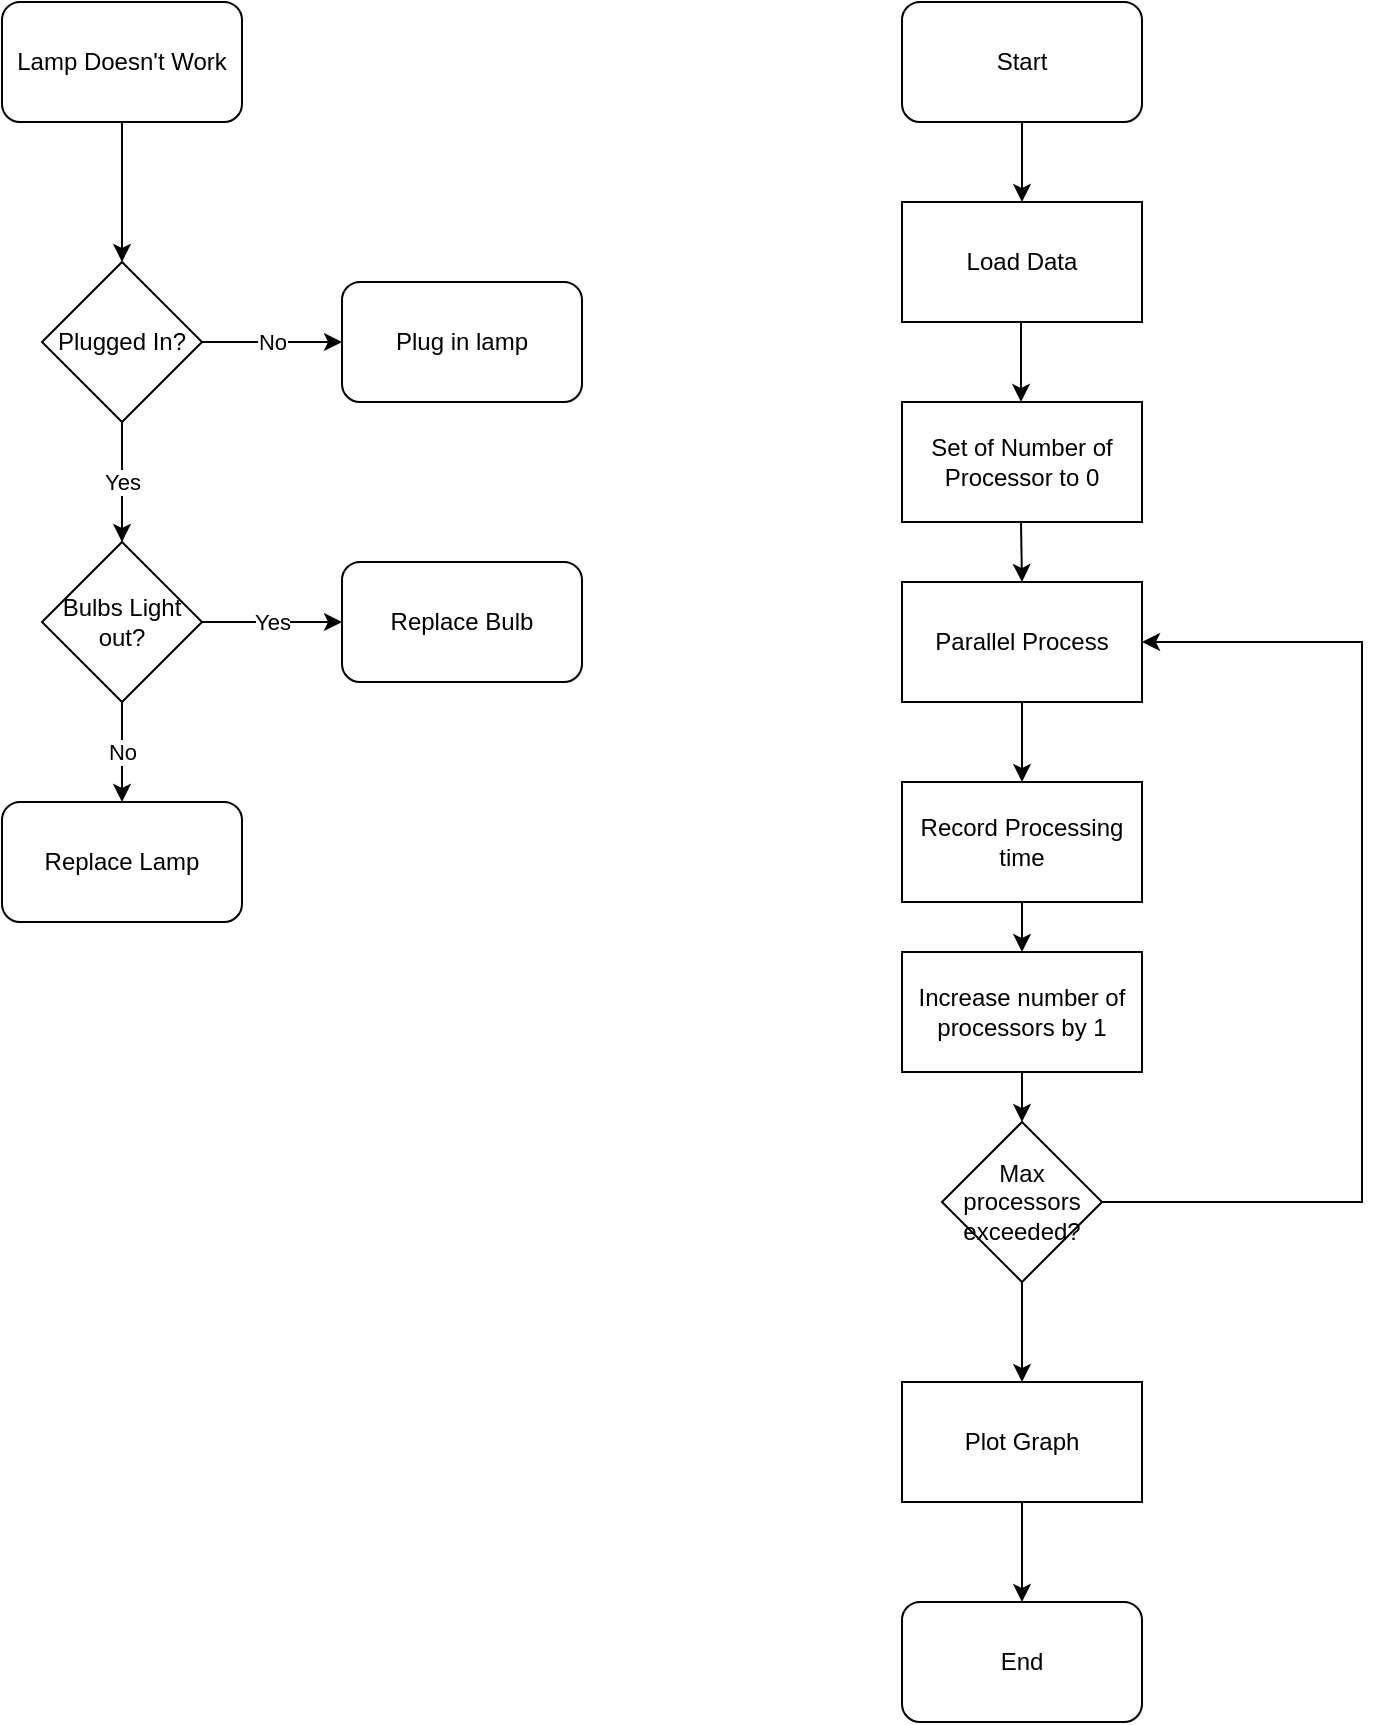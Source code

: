 <mxfile version="14.6.9" type="github" pages="7"><diagram id="ZCl3qhuUEWHfxoIxv7Z_" name="Page-1"><mxGraphModel dx="946" dy="651" grid="1" gridSize="10" guides="1" tooltips="1" connect="1" arrows="1" fold="1" page="1" pageScale="1" pageWidth="827" pageHeight="1169" math="0" shadow="0"><root><mxCell id="0"/><mxCell id="1" parent="0"/><mxCell id="vy2w9uzn4ZF7ogAATb6p-8" value="Plugged In?" style="rhombus;whiteSpace=wrap;html=1;" parent="1" vertex="1"><mxGeometry x="60" y="210" width="80" height="80" as="geometry"/></mxCell><mxCell id="vy2w9uzn4ZF7ogAATb6p-9" value="Plug in lamp" style="rounded=1;whiteSpace=wrap;html=1;" parent="1" vertex="1"><mxGeometry x="210" y="220" width="120" height="60" as="geometry"/></mxCell><mxCell id="vy2w9uzn4ZF7ogAATb6p-11" value="Lamp Doesn't Work" style="rounded=1;whiteSpace=wrap;html=1;" parent="1" vertex="1"><mxGeometry x="40" y="80" width="120" height="60" as="geometry"/></mxCell><mxCell id="vy2w9uzn4ZF7ogAATb6p-13" value="" style="endArrow=classic;html=1;exitX=0.5;exitY=1;exitDx=0;exitDy=0;entryX=0.5;entryY=0;entryDx=0;entryDy=0;" parent="1" source="vy2w9uzn4ZF7ogAATb6p-11" target="vy2w9uzn4ZF7ogAATb6p-8" edge="1"><mxGeometry width="50" height="50" relative="1" as="geometry"><mxPoint x="240" y="330" as="sourcePoint"/><mxPoint x="290" y="280" as="targetPoint"/></mxGeometry></mxCell><mxCell id="vy2w9uzn4ZF7ogAATb6p-14" value="No" style="endArrow=classic;html=1;exitX=1;exitY=0.5;exitDx=0;exitDy=0;entryX=0;entryY=0.5;entryDx=0;entryDy=0;" parent="1" source="vy2w9uzn4ZF7ogAATb6p-8" target="vy2w9uzn4ZF7ogAATb6p-9" edge="1"><mxGeometry width="50" height="50" relative="1" as="geometry"><mxPoint x="240" y="330" as="sourcePoint"/><mxPoint x="290" y="280" as="targetPoint"/></mxGeometry></mxCell><mxCell id="vy2w9uzn4ZF7ogAATb6p-15" value="Bulbs Light out?" style="rhombus;whiteSpace=wrap;html=1;" parent="1" vertex="1"><mxGeometry x="60" y="350" width="80" height="80" as="geometry"/></mxCell><mxCell id="vy2w9uzn4ZF7ogAATb6p-16" value="Yes" style="endArrow=classic;html=1;exitX=0.5;exitY=1;exitDx=0;exitDy=0;entryX=0.5;entryY=0;entryDx=0;entryDy=0;" parent="1" source="vy2w9uzn4ZF7ogAATb6p-8" target="vy2w9uzn4ZF7ogAATb6p-15" edge="1"><mxGeometry width="50" height="50" relative="1" as="geometry"><mxPoint x="240" y="330" as="sourcePoint"/><mxPoint x="290" y="280" as="targetPoint"/></mxGeometry></mxCell><mxCell id="vy2w9uzn4ZF7ogAATb6p-17" value="Replace Bulb" style="rounded=1;whiteSpace=wrap;html=1;" parent="1" vertex="1"><mxGeometry x="210" y="360" width="120" height="60" as="geometry"/></mxCell><mxCell id="vy2w9uzn4ZF7ogAATb6p-18" value="Replace Lamp" style="rounded=1;whiteSpace=wrap;html=1;" parent="1" vertex="1"><mxGeometry x="40" y="480" width="120" height="60" as="geometry"/></mxCell><mxCell id="vy2w9uzn4ZF7ogAATb6p-19" value="No" style="endArrow=classic;html=1;exitX=0.5;exitY=1;exitDx=0;exitDy=0;entryX=0.5;entryY=0;entryDx=0;entryDy=0;" parent="1" source="vy2w9uzn4ZF7ogAATb6p-15" target="vy2w9uzn4ZF7ogAATb6p-18" edge="1"><mxGeometry width="50" height="50" relative="1" as="geometry"><mxPoint x="240" y="330" as="sourcePoint"/><mxPoint x="290" y="280" as="targetPoint"/></mxGeometry></mxCell><mxCell id="vy2w9uzn4ZF7ogAATb6p-21" value="Yes" style="endArrow=classic;html=1;exitX=1;exitY=0.5;exitDx=0;exitDy=0;" parent="1" source="vy2w9uzn4ZF7ogAATb6p-15" target="vy2w9uzn4ZF7ogAATb6p-17" edge="1"><mxGeometry width="50" height="50" relative="1" as="geometry"><mxPoint x="240" y="330" as="sourcePoint"/><mxPoint x="290" y="280" as="targetPoint"/></mxGeometry></mxCell><mxCell id="vy2w9uzn4ZF7ogAATb6p-23" value="Start" style="rounded=1;whiteSpace=wrap;html=1;" parent="1" vertex="1"><mxGeometry x="490" y="80" width="120" height="60" as="geometry"/></mxCell><mxCell id="vy2w9uzn4ZF7ogAATb6p-24" value="Load Data" style="rounded=0;whiteSpace=wrap;html=1;" parent="1" vertex="1"><mxGeometry x="490" y="180" width="120" height="60" as="geometry"/></mxCell><mxCell id="vy2w9uzn4ZF7ogAATb6p-25" value="Set of Number of Processor to 0" style="rounded=0;whiteSpace=wrap;html=1;" parent="1" vertex="1"><mxGeometry x="490" y="280" width="120" height="60" as="geometry"/></mxCell><mxCell id="vy2w9uzn4ZF7ogAATb6p-26" value="Parallel Process" style="rounded=0;whiteSpace=wrap;html=1;" parent="1" vertex="1"><mxGeometry x="490" y="370" width="120" height="60" as="geometry"/></mxCell><mxCell id="vy2w9uzn4ZF7ogAATb6p-27" value="Record Processing time" style="rounded=0;whiteSpace=wrap;html=1;" parent="1" vertex="1"><mxGeometry x="490" y="470" width="120" height="60" as="geometry"/></mxCell><mxCell id="vy2w9uzn4ZF7ogAATb6p-39" style="edgeStyle=orthogonalEdgeStyle;rounded=0;orthogonalLoop=1;jettySize=auto;html=1;exitX=0.5;exitY=1;exitDx=0;exitDy=0;entryX=0.5;entryY=0;entryDx=0;entryDy=0;" parent="1" source="vy2w9uzn4ZF7ogAATb6p-28" target="vy2w9uzn4ZF7ogAATb6p-29" edge="1"><mxGeometry relative="1" as="geometry"/></mxCell><mxCell id="vy2w9uzn4ZF7ogAATb6p-28" value="Increase number of processors by 1" style="rounded=0;whiteSpace=wrap;html=1;" parent="1" vertex="1"><mxGeometry x="490" y="555" width="120" height="60" as="geometry"/></mxCell><mxCell id="vy2w9uzn4ZF7ogAATb6p-38" style="edgeStyle=orthogonalEdgeStyle;rounded=0;orthogonalLoop=1;jettySize=auto;html=1;exitX=1;exitY=0.5;exitDx=0;exitDy=0;entryX=1;entryY=0.5;entryDx=0;entryDy=0;" parent="1" source="vy2w9uzn4ZF7ogAATb6p-29" target="vy2w9uzn4ZF7ogAATb6p-26" edge="1"><mxGeometry relative="1" as="geometry"><mxPoint x="690" y="410" as="targetPoint"/><Array as="points"><mxPoint x="720" y="680"/><mxPoint x="720" y="400"/></Array></mxGeometry></mxCell><mxCell id="vy2w9uzn4ZF7ogAATb6p-44" style="edgeStyle=orthogonalEdgeStyle;rounded=0;orthogonalLoop=1;jettySize=auto;html=1;exitX=0.5;exitY=1;exitDx=0;exitDy=0;entryX=0.5;entryY=0;entryDx=0;entryDy=0;" parent="1" source="vy2w9uzn4ZF7ogAATb6p-29" target="vy2w9uzn4ZF7ogAATb6p-41" edge="1"><mxGeometry relative="1" as="geometry"/></mxCell><mxCell id="vy2w9uzn4ZF7ogAATb6p-29" value="Max processors exceeded?" style="rhombus;whiteSpace=wrap;html=1;" parent="1" vertex="1"><mxGeometry x="510" y="640" width="80" height="80" as="geometry"/></mxCell><mxCell id="vy2w9uzn4ZF7ogAATb6p-30" value="" style="endArrow=classic;html=1;exitX=0.5;exitY=1;exitDx=0;exitDy=0;entryX=0.5;entryY=0;entryDx=0;entryDy=0;" parent="1" source="vy2w9uzn4ZF7ogAATb6p-23" target="vy2w9uzn4ZF7ogAATb6p-24" edge="1"><mxGeometry width="50" height="50" relative="1" as="geometry"><mxPoint x="390" y="640" as="sourcePoint"/><mxPoint x="440" y="590" as="targetPoint"/></mxGeometry></mxCell><mxCell id="vy2w9uzn4ZF7ogAATb6p-32" value="" style="endArrow=classic;html=1;exitX=0.5;exitY=1;exitDx=0;exitDy=0;entryX=0.5;entryY=0;entryDx=0;entryDy=0;" parent="1" edge="1"><mxGeometry width="50" height="50" relative="1" as="geometry"><mxPoint x="549.5" y="240" as="sourcePoint"/><mxPoint x="549.5" y="280" as="targetPoint"/></mxGeometry></mxCell><mxCell id="vy2w9uzn4ZF7ogAATb6p-33" value="" style="endArrow=classic;html=1;exitX=0.5;exitY=1;exitDx=0;exitDy=0;" parent="1" edge="1"><mxGeometry width="50" height="50" relative="1" as="geometry"><mxPoint x="549.5" y="340" as="sourcePoint"/><mxPoint x="550" y="370" as="targetPoint"/></mxGeometry></mxCell><mxCell id="vy2w9uzn4ZF7ogAATb6p-34" value="" style="endArrow=classic;html=1;exitX=0.5;exitY=1;exitDx=0;exitDy=0;entryX=0.5;entryY=0;entryDx=0;entryDy=0;" parent="1" source="vy2w9uzn4ZF7ogAATb6p-26" target="vy2w9uzn4ZF7ogAATb6p-27" edge="1"><mxGeometry width="50" height="50" relative="1" as="geometry"><mxPoint x="390" y="410" as="sourcePoint"/><mxPoint x="440" y="360" as="targetPoint"/></mxGeometry></mxCell><mxCell id="vy2w9uzn4ZF7ogAATb6p-35" value="" style="endArrow=classic;html=1;exitX=0.5;exitY=1;exitDx=0;exitDy=0;entryX=0.5;entryY=0;entryDx=0;entryDy=0;" parent="1" source="vy2w9uzn4ZF7ogAATb6p-27" target="vy2w9uzn4ZF7ogAATb6p-28" edge="1"><mxGeometry width="50" height="50" relative="1" as="geometry"><mxPoint x="390" y="410" as="sourcePoint"/><mxPoint x="440" y="360" as="targetPoint"/></mxGeometry></mxCell><mxCell id="vy2w9uzn4ZF7ogAATb6p-45" style="edgeStyle=orthogonalEdgeStyle;rounded=0;orthogonalLoop=1;jettySize=auto;html=1;exitX=0.5;exitY=1;exitDx=0;exitDy=0;entryX=0.5;entryY=0;entryDx=0;entryDy=0;" parent="1" source="vy2w9uzn4ZF7ogAATb6p-41" target="vy2w9uzn4ZF7ogAATb6p-43" edge="1"><mxGeometry relative="1" as="geometry"/></mxCell><mxCell id="vy2w9uzn4ZF7ogAATb6p-41" value="Plot Graph" style="rounded=0;whiteSpace=wrap;html=1;" parent="1" vertex="1"><mxGeometry x="490" y="770" width="120" height="60" as="geometry"/></mxCell><mxCell id="vy2w9uzn4ZF7ogAATb6p-43" value="End" style="rounded=1;whiteSpace=wrap;html=1;" parent="1" vertex="1"><mxGeometry x="490" y="880" width="120" height="60" as="geometry"/></mxCell></root></mxGraphModel></diagram><diagram id="2jzM0V88Mf9on044gNc6" name="Lab4_Sequential"><mxGraphModel dx="946" dy="651" grid="1" gridSize="10" guides="1" tooltips="1" connect="1" arrows="1" fold="1" page="1" pageScale="1" pageWidth="827" pageHeight="1169" math="0" shadow="0"><root><mxCell id="aiM2lJ2ZCznVrMR0TwwW-0"/><mxCell id="aiM2lJ2ZCznVrMR0TwwW-1" parent="aiM2lJ2ZCznVrMR0TwwW-0"/><mxCell id="Tr82_Muyz10i4Gq2mvHZ-2" style="edgeStyle=orthogonalEdgeStyle;rounded=0;orthogonalLoop=1;jettySize=auto;html=1;exitX=0.5;exitY=1;exitDx=0;exitDy=0;entryX=0.5;entryY=0;entryDx=0;entryDy=0;" parent="aiM2lJ2ZCznVrMR0TwwW-1" source="kSZoxrxovmUkHytDFir3-0" target="kSZoxrxovmUkHytDFir3-2" edge="1"><mxGeometry relative="1" as="geometry"/></mxCell><mxCell id="kSZoxrxovmUkHytDFir3-0" value="Start" style="rounded=1;whiteSpace=wrap;html=1;" parent="aiM2lJ2ZCznVrMR0TwwW-1" vertex="1"><mxGeometry x="50" y="20" width="120" height="60" as="geometry"/></mxCell><mxCell id="Tr82_Muyz10i4Gq2mvHZ-1" style="edgeStyle=orthogonalEdgeStyle;rounded=0;orthogonalLoop=1;jettySize=auto;html=1;exitX=0.5;exitY=1;exitDx=0;exitDy=0;entryX=0.5;entryY=0;entryDx=0;entryDy=0;" parent="aiM2lJ2ZCznVrMR0TwwW-1" source="kSZoxrxovmUkHytDFir3-2" target="Tr82_Muyz10i4Gq2mvHZ-0" edge="1"><mxGeometry relative="1" as="geometry"/></mxCell><mxCell id="kSZoxrxovmUkHytDFir3-2" value="Load Data and Parameters" style="shape=parallelogram;perimeter=parallelogramPerimeter;whiteSpace=wrap;html=1;fixedSize=1;" parent="aiM2lJ2ZCznVrMR0TwwW-1" vertex="1"><mxGeometry x="50" y="110" width="120" height="60" as="geometry"/></mxCell><mxCell id="SIjkiiSHC3-DcvK3mSoo-4" style="edgeStyle=orthogonalEdgeStyle;rounded=0;orthogonalLoop=1;jettySize=auto;html=1;exitX=0.5;exitY=1;exitDx=0;exitDy=0;" parent="aiM2lJ2ZCznVrMR0TwwW-1" source="Tr82_Muyz10i4Gq2mvHZ-0" edge="1"><mxGeometry relative="1" as="geometry"><mxPoint x="110" y="270" as="targetPoint"/></mxGeometry></mxCell><mxCell id="Tr82_Muyz10i4Gq2mvHZ-0" value="Load Hours" style="shape=parallelogram;perimeter=parallelogramPerimeter;whiteSpace=wrap;html=1;fixedSize=1;" parent="aiM2lJ2ZCznVrMR0TwwW-1" vertex="1"><mxGeometry x="50" y="190" width="120" height="60" as="geometry"/></mxCell><mxCell id="SIjkiiSHC3-DcvK3mSoo-2" style="edgeStyle=orthogonalEdgeStyle;rounded=0;orthogonalLoop=1;jettySize=auto;html=1;exitX=1;exitY=0.5;exitDx=0;exitDy=0;entryX=1;entryY=0.5;entryDx=0;entryDy=0;" parent="aiM2lJ2ZCznVrMR0TwwW-1" source="SIjkiiSHC3-DcvK3mSoo-1" target="Tr82_Muyz10i4Gq2mvHZ-0" edge="1"><mxGeometry relative="1" as="geometry"><Array as="points"><mxPoint x="240" y="510"/><mxPoint x="240" y="220"/></Array></mxGeometry></mxCell><mxCell id="aRVNLT9w7YYZ7rpGRN03-7" value="No" style="edgeLabel;html=1;align=center;verticalAlign=middle;resizable=0;points=[];" parent="SIjkiiSHC3-DcvK3mSoo-2" vertex="1" connectable="0"><mxGeometry x="-0.859" relative="1" as="geometry"><mxPoint as="offset"/></mxGeometry></mxCell><mxCell id="jMkSAFAY5-7_KwnZBv30-2" style="edgeStyle=orthogonalEdgeStyle;rounded=0;orthogonalLoop=1;jettySize=auto;html=1;exitX=0.5;exitY=1;exitDx=0;exitDy=0;entryX=0.5;entryY=0;entryDx=0;entryDy=0;" parent="aiM2lJ2ZCznVrMR0TwwW-1" source="SIjkiiSHC3-DcvK3mSoo-1" target="jMkSAFAY5-7_KwnZBv30-0" edge="1"><mxGeometry relative="1" as="geometry"/></mxCell><mxCell id="jMkSAFAY5-7_KwnZBv30-4" value="Yes" style="edgeLabel;html=1;align=center;verticalAlign=middle;resizable=0;points=[];" parent="jMkSAFAY5-7_KwnZBv30-2" vertex="1" connectable="0"><mxGeometry x="-0.4" y="1" relative="1" as="geometry"><mxPoint as="offset"/></mxGeometry></mxCell><mxCell id="SIjkiiSHC3-DcvK3mSoo-1" value="Is Number of hours exceeded?" style="rhombus;whiteSpace=wrap;html=1;" parent="aiM2lJ2ZCznVrMR0TwwW-1" vertex="1"><mxGeometry x="65" y="470" width="90" height="80" as="geometry"/></mxCell><mxCell id="SIjkiiSHC3-DcvK3mSoo-3" value="End" style="rounded=1;whiteSpace=wrap;html=1;" parent="aiM2lJ2ZCznVrMR0TwwW-1" vertex="1"><mxGeometry x="65" y="670" width="90" height="30" as="geometry"/></mxCell><mxCell id="aRVNLT9w7YYZ7rpGRN03-3" style="edgeStyle=orthogonalEdgeStyle;rounded=0;orthogonalLoop=1;jettySize=auto;html=1;exitX=0.5;exitY=1;exitDx=0;exitDy=0;entryX=0.5;entryY=0;entryDx=0;entryDy=0;" parent="aiM2lJ2ZCznVrMR0TwwW-1" source="BaIS7NnvBY69e46z905z-0" target="SIjkiiSHC3-DcvK3mSoo-1" edge="1"><mxGeometry relative="1" as="geometry"/></mxCell><mxCell id="aRVNLT9w7YYZ7rpGRN03-6" value="Yes" style="edgeLabel;html=1;align=center;verticalAlign=middle;resizable=0;points=[];" parent="aRVNLT9w7YYZ7rpGRN03-3" vertex="1" connectable="0"><mxGeometry x="-0.1" y="2" relative="1" as="geometry"><mxPoint as="offset"/></mxGeometry></mxCell><mxCell id="aRVNLT9w7YYZ7rpGRN03-4" style="edgeStyle=orthogonalEdgeStyle;rounded=0;orthogonalLoop=1;jettySize=auto;html=1;exitX=1;exitY=0.5;exitDx=0;exitDy=0;entryX=1.008;entryY=0.383;entryDx=0;entryDy=0;entryPerimeter=0;" parent="aiM2lJ2ZCznVrMR0TwwW-1" source="BaIS7NnvBY69e46z905z-0" target="aRVNLT9w7YYZ7rpGRN03-0" edge="1"><mxGeometry relative="1" as="geometry"><Array as="points"><mxPoint x="220" y="390"/><mxPoint x="220" y="293"/></Array></mxGeometry></mxCell><mxCell id="aRVNLT9w7YYZ7rpGRN03-5" value="No" style="edgeLabel;html=1;align=center;verticalAlign=middle;resizable=0;points=[];" parent="aRVNLT9w7YYZ7rpGRN03-4" vertex="1" connectable="0"><mxGeometry x="-0.556" y="1" relative="1" as="geometry"><mxPoint as="offset"/></mxGeometry></mxCell><mxCell id="BaIS7NnvBY69e46z905z-0" value="Is Number of Index exceeded?" style="rhombus;whiteSpace=wrap;html=1;" parent="aiM2lJ2ZCznVrMR0TwwW-1" vertex="1"><mxGeometry x="70" y="350" width="80" height="80" as="geometry"/></mxCell><mxCell id="aRVNLT9w7YYZ7rpGRN03-2" style="edgeStyle=orthogonalEdgeStyle;rounded=0;orthogonalLoop=1;jettySize=auto;html=1;exitX=0.5;exitY=1;exitDx=0;exitDy=0;entryX=0.5;entryY=0;entryDx=0;entryDy=0;" parent="aiM2lJ2ZCznVrMR0TwwW-1" source="aRVNLT9w7YYZ7rpGRN03-0" target="BaIS7NnvBY69e46z905z-0" edge="1"><mxGeometry relative="1" as="geometry"/></mxCell><mxCell id="aRVNLT9w7YYZ7rpGRN03-0" value="Sequential analysis" style="rounded=0;whiteSpace=wrap;html=1;" parent="aiM2lJ2ZCznVrMR0TwwW-1" vertex="1"><mxGeometry x="50" y="270" width="120" height="60" as="geometry"/></mxCell><mxCell id="jMkSAFAY5-7_KwnZBv30-3" style="edgeStyle=orthogonalEdgeStyle;rounded=0;orthogonalLoop=1;jettySize=auto;html=1;exitX=0.5;exitY=1;exitDx=0;exitDy=0;entryX=0.5;entryY=0;entryDx=0;entryDy=0;" parent="aiM2lJ2ZCznVrMR0TwwW-1" source="jMkSAFAY5-7_KwnZBv30-0" target="SIjkiiSHC3-DcvK3mSoo-3" edge="1"><mxGeometry relative="1" as="geometry"/></mxCell><mxCell id="jMkSAFAY5-7_KwnZBv30-0" value="Print Results" style="shape=parallelogram;perimeter=parallelogramPerimeter;whiteSpace=wrap;html=1;fixedSize=1;" parent="aiM2lJ2ZCznVrMR0TwwW-1" vertex="1"><mxGeometry x="50" y="580" width="120" height="60" as="geometry"/></mxCell></root></mxGraphModel></diagram><diagram id="WDNi62kkzF4XH-fXKHst" name="Parallel Processing"><mxGraphModel dx="946" dy="651" grid="1" gridSize="10" guides="1" tooltips="1" connect="1" arrows="1" fold="1" page="1" pageScale="1" pageWidth="827" pageHeight="1169" math="0" shadow="0"><root><mxCell id="hDlM5rNXt2q36kk3ScrM-0"/><mxCell id="hDlM5rNXt2q36kk3ScrM-1" parent="hDlM5rNXt2q36kk3ScrM-0"/><mxCell id="De1PqUR718QOLfgTr9Qw-0" value="Start" style="rounded=1;whiteSpace=wrap;html=1;" parent="hDlM5rNXt2q36kk3ScrM-1" vertex="1"><mxGeometry x="50" y="20" width="120" height="60" as="geometry"/></mxCell><mxCell id="De1PqUR718QOLfgTr9Qw-10" value="" style="endArrow=classic;html=1;exitX=0.5;exitY=1;exitDx=0;exitDy=0;entryX=0.5;entryY=0;entryDx=0;entryDy=0;" parent="hDlM5rNXt2q36kk3ScrM-1" source="De1PqUR718QOLfgTr9Qw-0" edge="1"><mxGeometry width="50" height="50" relative="1" as="geometry"><mxPoint x="-50" y="580" as="sourcePoint"/><mxPoint x="110" y="120" as="targetPoint"/></mxGeometry></mxCell><mxCell id="De1PqUR718QOLfgTr9Qw-21" style="edgeStyle=orthogonalEdgeStyle;rounded=0;orthogonalLoop=1;jettySize=auto;html=1;exitX=0.5;exitY=1;exitDx=0;exitDy=0;entryX=0.5;entryY=0;entryDx=0;entryDy=0;" parent="hDlM5rNXt2q36kk3ScrM-1" source="De1PqUR718QOLfgTr9Qw-18" target="De1PqUR718QOLfgTr9Qw-20" edge="1"><mxGeometry relative="1" as="geometry"/></mxCell><mxCell id="De1PqUR718QOLfgTr9Qw-18" value="Load Data and Parameters" style="shape=parallelogram;perimeter=parallelogramPerimeter;whiteSpace=wrap;html=1;fixedSize=1;" parent="hDlM5rNXt2q36kk3ScrM-1" vertex="1"><mxGeometry x="50" y="120" width="120" height="60" as="geometry"/></mxCell><mxCell id="De1PqUR718QOLfgTr9Qw-29" style="edgeStyle=orthogonalEdgeStyle;rounded=0;orthogonalLoop=1;jettySize=auto;html=1;exitX=0.5;exitY=1;exitDx=0;exitDy=0;entryX=0.5;entryY=0;entryDx=0;entryDy=0;" parent="hDlM5rNXt2q36kk3ScrM-1" source="De1PqUR718QOLfgTr9Qw-20" target="De1PqUR718QOLfgTr9Qw-27" edge="1"><mxGeometry relative="1" as="geometry"/></mxCell><mxCell id="De1PqUR718QOLfgTr9Qw-20" value="Cycle Through hours" style="shape=parallelogram;perimeter=parallelogramPerimeter;whiteSpace=wrap;html=1;fixedSize=1;" parent="hDlM5rNXt2q36kk3ScrM-1" vertex="1"><mxGeometry x="50" y="220" width="140" height="60" as="geometry"/></mxCell><mxCell id="De1PqUR718QOLfgTr9Qw-24" style="edgeStyle=orthogonalEdgeStyle;rounded=0;orthogonalLoop=1;jettySize=auto;html=1;exitX=1;exitY=0.5;exitDx=0;exitDy=0;entryX=1;entryY=0.5;entryDx=0;entryDy=0;" parent="hDlM5rNXt2q36kk3ScrM-1" source="De1PqUR718QOLfgTr9Qw-22" target="De1PqUR718QOLfgTr9Qw-20" edge="1"><mxGeometry relative="1" as="geometry"><Array as="points"><mxPoint x="210" y="510"/><mxPoint x="210" y="250"/></Array></mxGeometry></mxCell><mxCell id="De1PqUR718QOLfgTr9Qw-25" value="No" style="edgeLabel;html=1;align=center;verticalAlign=middle;resizable=0;points=[];" parent="De1PqUR718QOLfgTr9Qw-24" vertex="1" connectable="0"><mxGeometry x="-0.025" y="-2" relative="1" as="geometry"><mxPoint as="offset"/></mxGeometry></mxCell><mxCell id="De1PqUR718QOLfgTr9Qw-42" style="edgeStyle=orthogonalEdgeStyle;rounded=0;orthogonalLoop=1;jettySize=auto;html=1;exitX=0.5;exitY=1;exitDx=0;exitDy=0;" parent="hDlM5rNXt2q36kk3ScrM-1" source="De1PqUR718QOLfgTr9Qw-22" target="De1PqUR718QOLfgTr9Qw-41" edge="1"><mxGeometry relative="1" as="geometry"/></mxCell><mxCell id="De1PqUR718QOLfgTr9Qw-22" value="has number of index exceeded?" style="rhombus;whiteSpace=wrap;html=1;" parent="hDlM5rNXt2q36kk3ScrM-1" vertex="1"><mxGeometry x="70" y="470" width="80" height="80" as="geometry"/></mxCell><mxCell id="De1PqUR718QOLfgTr9Qw-39" style="edgeStyle=orthogonalEdgeStyle;rounded=0;orthogonalLoop=1;jettySize=auto;html=1;exitX=0.5;exitY=1;exitDx=0;exitDy=0;entryX=0.5;entryY=0;entryDx=0;entryDy=0;" parent="hDlM5rNXt2q36kk3ScrM-1" source="De1PqUR718QOLfgTr9Qw-27" edge="1"><mxGeometry relative="1" as="geometry"><mxPoint x="110" y="390" as="targetPoint"/></mxGeometry></mxCell><mxCell id="De1PqUR718QOLfgTr9Qw-27" value="Parallel Analysis" style="rounded=0;whiteSpace=wrap;html=1;" parent="hDlM5rNXt2q36kk3ScrM-1" vertex="1"><mxGeometry x="50" y="310" width="120" height="60" as="geometry"/></mxCell><mxCell id="De1PqUR718QOLfgTr9Qw-40" style="edgeStyle=orthogonalEdgeStyle;rounded=0;orthogonalLoop=1;jettySize=auto;html=1;exitX=0.5;exitY=1;exitDx=0;exitDy=0;entryX=0.5;entryY=0;entryDx=0;entryDy=0;" parent="hDlM5rNXt2q36kk3ScrM-1" target="De1PqUR718QOLfgTr9Qw-22" edge="1"><mxGeometry relative="1" as="geometry"><mxPoint x="110" y="450" as="sourcePoint"/></mxGeometry></mxCell><mxCell id="De1PqUR718QOLfgTr9Qw-45" style="edgeStyle=orthogonalEdgeStyle;rounded=0;orthogonalLoop=1;jettySize=auto;html=1;exitX=0.5;exitY=1;exitDx=0;exitDy=0;entryX=0.5;entryY=0;entryDx=0;entryDy=0;" parent="hDlM5rNXt2q36kk3ScrM-1" source="De1PqUR718QOLfgTr9Qw-41" edge="1"><mxGeometry relative="1" as="geometry"><mxPoint x="110" y="670" as="targetPoint"/></mxGeometry></mxCell><mxCell id="De1PqUR718QOLfgTr9Qw-41" value="Reshape Complete Data" style="rounded=0;whiteSpace=wrap;html=1;" parent="hDlM5rNXt2q36kk3ScrM-1" vertex="1"><mxGeometry x="50" y="585" width="120" height="60" as="geometry"/></mxCell><mxCell id="De1PqUR718QOLfgTr9Qw-46" style="edgeStyle=orthogonalEdgeStyle;rounded=0;orthogonalLoop=1;jettySize=auto;html=1;exitX=0.5;exitY=1;exitDx=0;exitDy=0;entryX=0.5;entryY=0;entryDx=0;entryDy=0;" parent="hDlM5rNXt2q36kk3ScrM-1" target="De1PqUR718QOLfgTr9Qw-44" edge="1"><mxGeometry relative="1" as="geometry"><mxPoint x="110" y="730" as="sourcePoint"/></mxGeometry></mxCell><mxCell id="De1PqUR718QOLfgTr9Qw-44" value="End" style="rounded=1;whiteSpace=wrap;html=1;" parent="hDlM5rNXt2q36kk3ScrM-1" vertex="1"><mxGeometry x="70" y="760" width="80" height="30" as="geometry"/></mxCell><mxCell id="De1PqUR718QOLfgTr9Qw-48" value="Print Results" style="shape=parallelogram;perimeter=parallelogramPerimeter;whiteSpace=wrap;html=1;fixedSize=1;" parent="hDlM5rNXt2q36kk3ScrM-1" vertex="1"><mxGeometry x="50" y="670" width="120" height="60" as="geometry"/></mxCell><mxCell id="u4TI7aJ612XQrT_l4G40-8" value="Actual Processing" style="shape=process;whiteSpace=wrap;html=1;backgroundOutline=1;" parent="hDlM5rNXt2q36kk3ScrM-1" vertex="1"><mxGeometry x="50" y="390" width="120" height="60" as="geometry"/></mxCell><mxCell id="y8FH2JjWpMLDiuBh7BUy-0" style="edgeStyle=orthogonalEdgeStyle;rounded=0;orthogonalLoop=1;jettySize=auto;html=1;exitX=0.5;exitY=1;exitDx=0;exitDy=0;entryX=0.5;entryY=0;entryDx=0;entryDy=0;" parent="hDlM5rNXt2q36kk3ScrM-1" source="u4TI7aJ612XQrT_l4G40-16" target="i77oeFwd1sYh3kLhFo8l-1" edge="1"><mxGeometry relative="1" as="geometry"/></mxCell><mxCell id="u4TI7aJ612XQrT_l4G40-16" value="Cycle through hours" style="rounded=1;whiteSpace=wrap;html=1;" parent="hDlM5rNXt2q36kk3ScrM-1" vertex="1"><mxGeometry x="280" y="20" width="120" height="60" as="geometry"/></mxCell><mxCell id="nwQ6oEIaGCmees1DI8OI-1" style="edgeStyle=orthogonalEdgeStyle;rounded=0;orthogonalLoop=1;jettySize=auto;html=1;exitX=0.5;exitY=1;exitDx=0;exitDy=0;entryX=0.5;entryY=0;entryDx=0;entryDy=0;" parent="hDlM5rNXt2q36kk3ScrM-1" source="i77oeFwd1sYh3kLhFo8l-1" target="nwQ6oEIaGCmees1DI8OI-0" edge="1"><mxGeometry relative="1" as="geometry"/></mxCell><mxCell id="i77oeFwd1sYh3kLhFo8l-1" value="Load Hours" style="shape=parallelogram;perimeter=parallelogramPerimeter;whiteSpace=wrap;html=1;fixedSize=1;" parent="hDlM5rNXt2q36kk3ScrM-1" vertex="1"><mxGeometry x="280" y="110" width="120" height="60" as="geometry"/></mxCell><mxCell id="nwQ6oEIaGCmees1DI8OI-2" style="edgeStyle=orthogonalEdgeStyle;rounded=0;orthogonalLoop=1;jettySize=auto;html=1;exitX=1;exitY=0.5;exitDx=0;exitDy=0;entryX=1;entryY=0.5;entryDx=0;entryDy=0;" parent="hDlM5rNXt2q36kk3ScrM-1" source="nwQ6oEIaGCmees1DI8OI-0" target="i77oeFwd1sYh3kLhFo8l-1" edge="1"><mxGeometry relative="1" as="geometry"><Array as="points"><mxPoint x="430" y="240"/><mxPoint x="430" y="140"/></Array></mxGeometry></mxCell><mxCell id="nwQ6oEIaGCmees1DI8OI-5" style="edgeStyle=orthogonalEdgeStyle;rounded=0;orthogonalLoop=1;jettySize=auto;html=1;exitX=0.5;exitY=1;exitDx=0;exitDy=0;entryX=0.5;entryY=0;entryDx=0;entryDy=0;" parent="hDlM5rNXt2q36kk3ScrM-1" source="nwQ6oEIaGCmees1DI8OI-0" target="nwQ6oEIaGCmees1DI8OI-4" edge="1"><mxGeometry relative="1" as="geometry"/></mxCell><mxCell id="nwQ6oEIaGCmees1DI8OI-0" value="has number of index exceeded?" style="rhombus;whiteSpace=wrap;html=1;" parent="hDlM5rNXt2q36kk3ScrM-1" vertex="1"><mxGeometry x="300" y="200" width="80" height="80" as="geometry"/></mxCell><mxCell id="nwQ6oEIaGCmees1DI8OI-4" value="Parallel Analysis" style="rounded=0;whiteSpace=wrap;html=1;" parent="hDlM5rNXt2q36kk3ScrM-1" vertex="1"><mxGeometry x="290" y="310" width="100" height="40" as="geometry"/></mxCell><mxCell id="nwQ6oEIaGCmees1DI8OI-8" value="" style="rounded=0;whiteSpace=wrap;html=1;" parent="hDlM5rNXt2q36kk3ScrM-1" vertex="1"><mxGeometry x="280" y="370" width="120" height="40" as="geometry"/></mxCell></root></mxGraphModel></diagram><diagram id="kkn_dVNUFs-tPrgF_iAQ" name="Parallel_Manual"><mxGraphModel dx="1892" dy="1302" grid="1" gridSize="10" guides="1" tooltips="1" connect="1" arrows="1" fold="1" page="1" pageScale="1" pageWidth="827" pageHeight="1169" math="0" shadow="0"><root><mxCell id="m8_JQTVY3v2gr0K-vRjp-0"/><mxCell id="m8_JQTVY3v2gr0K-vRjp-1" parent="m8_JQTVY3v2gr0K-vRjp-0"/><mxCell id="m8_JQTVY3v2gr0K-vRjp-11" style="edgeStyle=orthogonalEdgeStyle;rounded=0;orthogonalLoop=1;jettySize=auto;html=1;exitX=0.5;exitY=1;exitDx=0;exitDy=0;entryX=0.5;entryY=0;entryDx=0;entryDy=0;" parent="m8_JQTVY3v2gr0K-vRjp-1" source="m8_JQTVY3v2gr0K-vRjp-4" edge="1"><mxGeometry relative="1" as="geometry"><mxPoint x="382.5" y="190" as="targetPoint"/></mxGeometry></mxCell><mxCell id="m8_JQTVY3v2gr0K-vRjp-4" value="Load File, Parameter and Data" style="shape=parallelogram;perimeter=parallelogramPerimeter;whiteSpace=wrap;html=1;fixedSize=1;fillColor=#dae8fc;strokeColor=#6c8ebf;" parent="m8_JQTVY3v2gr0K-vRjp-1" vertex="1"><mxGeometry x="330" y="100" width="105" height="50" as="geometry"/></mxCell><mxCell id="m8_JQTVY3v2gr0K-vRjp-9" style="edgeStyle=orthogonalEdgeStyle;rounded=0;orthogonalLoop=1;jettySize=auto;html=1;exitX=0.5;exitY=1;exitDx=0;exitDy=0;entryX=0.5;entryY=0;entryDx=0;entryDy=0;" parent="m8_JQTVY3v2gr0K-vRjp-1" source="m8_JQTVY3v2gr0K-vRjp-6" target="m8_JQTVY3v2gr0K-vRjp-4" edge="1"><mxGeometry relative="1" as="geometry"/></mxCell><mxCell id="m8_JQTVY3v2gr0K-vRjp-6" value="Start" style="ellipse;whiteSpace=wrap;html=1;fillColor=#dae8fc;strokeColor=#6c8ebf;gradientColor=#7ea6e0;" parent="m8_JQTVY3v2gr0K-vRjp-1" vertex="1"><mxGeometry x="332.5" y="10" width="100" height="60" as="geometry"/></mxCell><mxCell id="m8_JQTVY3v2gr0K-vRjp-24" style="edgeStyle=orthogonalEdgeStyle;rounded=0;orthogonalLoop=1;jettySize=auto;html=1;exitX=0.5;exitY=1;exitDx=0;exitDy=0;" parent="m8_JQTVY3v2gr0K-vRjp-1" source="m8_JQTVY3v2gr0K-vRjp-13" target="m8_JQTVY3v2gr0K-vRjp-25" edge="1"><mxGeometry relative="1" as="geometry"><mxPoint x="383" y="420" as="targetPoint"/></mxGeometry></mxCell><mxCell id="m8_JQTVY3v2gr0K-vRjp-13" value="Parallel Process" style="rounded=0;whiteSpace=wrap;html=1;fillColor=#b1ddf0;strokeColor=#10739e;" parent="m8_JQTVY3v2gr0K-vRjp-1" vertex="1"><mxGeometry x="332.5" y="330" width="100" height="40" as="geometry"/></mxCell><mxCell id="m8_JQTVY3v2gr0K-vRjp-17" style="edgeStyle=orthogonalEdgeStyle;rounded=0;orthogonalLoop=1;jettySize=auto;html=1;exitX=0.5;exitY=1;exitDx=0;exitDy=0;entryX=0.5;entryY=0;entryDx=0;entryDy=0;" parent="m8_JQTVY3v2gr0K-vRjp-1" source="m8_JQTVY3v2gr0K-vRjp-15" target="m8_JQTVY3v2gr0K-vRjp-16" edge="1"><mxGeometry relative="1" as="geometry"/></mxCell><mxCell id="m8_JQTVY3v2gr0K-vRjp-15" value="Parallel Process" style="ellipse;whiteSpace=wrap;html=1;fillColor=#ffe6cc;strokeColor=#d79b00;" parent="m8_JQTVY3v2gr0K-vRjp-1" vertex="1"><mxGeometry x="80" y="10" width="90" height="50" as="geometry"/></mxCell><mxCell id="BD1XbvzQanNBu2E8NxDg-1" style="edgeStyle=orthogonalEdgeStyle;rounded=0;orthogonalLoop=1;jettySize=auto;html=1;exitX=0.5;exitY=1;exitDx=0;exitDy=0;entryX=0.5;entryY=0;entryDx=0;entryDy=0;" parent="m8_JQTVY3v2gr0K-vRjp-1" source="m8_JQTVY3v2gr0K-vRjp-16" target="BD1XbvzQanNBu2E8NxDg-0" edge="1"><mxGeometry relative="1" as="geometry"/></mxCell><mxCell id="m8_JQTVY3v2gr0K-vRjp-16" value="Set the number of hours" style="rounded=0;whiteSpace=wrap;html=1;fillColor=#f8cecc;strokeColor=#b85450;" parent="m8_JQTVY3v2gr0K-vRjp-1" vertex="1"><mxGeometry x="56.25" y="90" width="125" height="40" as="geometry"/></mxCell><mxCell id="b1dRQabLi_8KGzjjC-fj-0" style="edgeStyle=orthogonalEdgeStyle;rounded=0;orthogonalLoop=1;jettySize=auto;html=1;exitX=0.5;exitY=1;exitDx=0;exitDy=0;entryX=0.5;entryY=0;entryDx=0;entryDy=0;" parent="m8_JQTVY3v2gr0K-vRjp-1" source="m8_JQTVY3v2gr0K-vRjp-18" target="m8_JQTVY3v2gr0K-vRjp-29" edge="1"><mxGeometry relative="1" as="geometry"/></mxCell><mxCell id="m8_JQTVY3v2gr0K-vRjp-18" value="Loads data for each hour" style="rounded=0;whiteSpace=wrap;html=1;fillColor=#d80073;strokeColor=#A50040;fontColor=#ffffff;" parent="m8_JQTVY3v2gr0K-vRjp-1" vertex="1"><mxGeometry x="30" y="215" width="170" height="50" as="geometry"/></mxCell><mxCell id="m8_JQTVY3v2gr0K-vRjp-22" value="" style="endArrow=none;dashed=1;html=1;exitX=1;exitY=0.5;exitDx=0;exitDy=0;entryX=0;entryY=0.5;entryDx=0;entryDy=0;" parent="m8_JQTVY3v2gr0K-vRjp-1" source="m8_JQTVY3v2gr0K-vRjp-15" target="m8_JQTVY3v2gr0K-vRjp-13" edge="1"><mxGeometry width="50" height="50" relative="1" as="geometry"><mxPoint x="430" y="320" as="sourcePoint"/><mxPoint x="480" y="270" as="targetPoint"/></mxGeometry></mxCell><mxCell id="m8_JQTVY3v2gr0K-vRjp-27" style="edgeStyle=orthogonalEdgeStyle;rounded=0;orthogonalLoop=1;jettySize=auto;html=1;exitX=0.5;exitY=1;exitDx=0;exitDy=0;entryX=0.5;entryY=0;entryDx=0;entryDy=0;" parent="m8_JQTVY3v2gr0K-vRjp-1" source="m8_JQTVY3v2gr0K-vRjp-25" target="b1dRQabLi_8KGzjjC-fj-36" edge="1"><mxGeometry relative="1" as="geometry"><mxPoint x="382.5" y="520" as="targetPoint"/></mxGeometry></mxCell><mxCell id="b1dRQabLi_8KGzjjC-fj-9" value="Yes" style="edgeLabel;html=1;align=center;verticalAlign=middle;resizable=0;points=[];" parent="m8_JQTVY3v2gr0K-vRjp-27" vertex="1" connectable="0"><mxGeometry x="-0.3" y="-1" relative="1" as="geometry"><mxPoint as="offset"/></mxGeometry></mxCell><mxCell id="m8_JQTVY3v2gr0K-vRjp-28" style="edgeStyle=orthogonalEdgeStyle;rounded=0;orthogonalLoop=1;jettySize=auto;html=1;exitX=1;exitY=0.5;exitDx=0;exitDy=0;entryX=1;entryY=0.5;entryDx=0;entryDy=0;" parent="m8_JQTVY3v2gr0K-vRjp-1" source="m8_JQTVY3v2gr0K-vRjp-25" target="m8_JQTVY3v2gr0K-vRjp-13" edge="1"><mxGeometry relative="1" as="geometry"><Array as="points"><mxPoint x="460" y="440"/><mxPoint x="460" y="350"/></Array></mxGeometry></mxCell><mxCell id="b1dRQabLi_8KGzjjC-fj-8" value="No" style="edgeLabel;html=1;align=center;verticalAlign=middle;resizable=0;points=[];" parent="m8_JQTVY3v2gr0K-vRjp-28" vertex="1" connectable="0"><mxGeometry x="0.142" y="-5" relative="1" as="geometry"><mxPoint as="offset"/></mxGeometry></mxCell><mxCell id="m8_JQTVY3v2gr0K-vRjp-25" value="Number of Hours Exceeded?" style="rhombus;whiteSpace=wrap;html=1;fillColor=#b0e3e6;strokeColor=#0e8088;" parent="m8_JQTVY3v2gr0K-vRjp-1" vertex="1"><mxGeometry x="342.5" y="400" width="80" height="80" as="geometry"/></mxCell><mxCell id="m8_JQTVY3v2gr0K-vRjp-30" style="edgeStyle=orthogonalEdgeStyle;rounded=0;orthogonalLoop=1;jettySize=auto;html=1;exitX=1;exitY=0.5;exitDx=0;exitDy=0;entryX=1;entryY=0.5;entryDx=0;entryDy=0;" parent="m8_JQTVY3v2gr0K-vRjp-1" source="m8_JQTVY3v2gr0K-vRjp-29" target="m8_JQTVY3v2gr0K-vRjp-18" edge="1"><mxGeometry relative="1" as="geometry"><Array as="points"><mxPoint x="215" y="325"/><mxPoint x="215" y="240"/></Array></mxGeometry></mxCell><mxCell id="b1dRQabLi_8KGzjjC-fj-2" style="edgeStyle=orthogonalEdgeStyle;rounded=0;orthogonalLoop=1;jettySize=auto;html=1;exitX=0.5;exitY=1;exitDx=0;exitDy=0;entryX=0.5;entryY=0;entryDx=0;entryDy=0;" parent="m8_JQTVY3v2gr0K-vRjp-1" source="m8_JQTVY3v2gr0K-vRjp-29" edge="1"><mxGeometry relative="1" as="geometry"><mxPoint x="115" y="395" as="targetPoint"/></mxGeometry></mxCell><mxCell id="m8_JQTVY3v2gr0K-vRjp-29" value="Number of indexes exceeded?" style="rhombus;whiteSpace=wrap;html=1;fillColor=#e51400;strokeColor=#B20000;fontColor=#ffffff;" parent="m8_JQTVY3v2gr0K-vRjp-1" vertex="1"><mxGeometry x="75" y="285" width="80" height="80" as="geometry"/></mxCell><mxCell id="b1dRQabLi_8KGzjjC-fj-6" style="edgeStyle=orthogonalEdgeStyle;rounded=0;orthogonalLoop=1;jettySize=auto;html=1;exitX=0.5;exitY=1;exitDx=0;exitDy=0;entryX=0.5;entryY=0;entryDx=0;entryDy=0;" parent="m8_JQTVY3v2gr0K-vRjp-1" source="b1dRQabLi_8KGzjjC-fj-3" target="b1dRQabLi_8KGzjjC-fj-4" edge="1"><mxGeometry relative="1" as="geometry"/></mxCell><mxCell id="b1dRQabLi_8KGzjjC-fj-3" value="ParallelAnalysis" style="rounded=1;whiteSpace=wrap;html=1;fillColor=#fa6800;strokeColor=#C73500;fontColor=#000000;" parent="m8_JQTVY3v2gr0K-vRjp-1" vertex="1"><mxGeometry x="60" y="395" width="110" height="50" as="geometry"/></mxCell><mxCell id="b1dRQabLi_8KGzjjC-fj-27" style="edgeStyle=orthogonalEdgeStyle;rounded=0;orthogonalLoop=1;jettySize=auto;html=1;exitX=0.5;exitY=1;exitDx=0;exitDy=0;entryX=0.5;entryY=0;entryDx=0;entryDy=0;" parent="m8_JQTVY3v2gr0K-vRjp-1" source="b1dRQabLi_8KGzjjC-fj-4" target="b1dRQabLi_8KGzjjC-fj-26" edge="1"><mxGeometry relative="1" as="geometry"/></mxCell><mxCell id="b1dRQabLi_8KGzjjC-fj-4" value="Set PoolSize" style="rounded=0;whiteSpace=wrap;html=1;fillColor=#f0a30a;strokeColor=#BD7000;fontColor=#000000;" parent="m8_JQTVY3v2gr0K-vRjp-1" vertex="1"><mxGeometry x="65" y="479.5" width="100" height="40" as="geometry"/></mxCell><mxCell id="b1dRQabLi_8KGzjjC-fj-11" style="edgeStyle=orthogonalEdgeStyle;rounded=0;orthogonalLoop=1;jettySize=auto;html=1;exitX=0.5;exitY=1;exitDx=0;exitDy=0;entryX=0.5;entryY=0;entryDx=0;entryDy=0;" parent="m8_JQTVY3v2gr0K-vRjp-1" target="b1dRQabLi_8KGzjjC-fj-10" edge="1"><mxGeometry relative="1" as="geometry"><mxPoint x="116.25" y="725" as="sourcePoint"/></mxGeometry></mxCell><mxCell id="b1dRQabLi_8KGzjjC-fj-5" value="EnsembleValue" style="shape=parallelogram;perimeter=parallelogramPerimeter;whiteSpace=wrap;html=1;fixedSize=1;fillColor=#a0522d;strokeColor=#6D1F00;fontColor=#ffffff;" parent="m8_JQTVY3v2gr0K-vRjp-1" vertex="1"><mxGeometry x="54.38" y="665" width="120" height="60" as="geometry"/></mxCell><mxCell id="b1dRQabLi_8KGzjjC-fj-10" value="Actual Processing" style="rounded=1;whiteSpace=wrap;html=1;fillColor=#fad7ac;strokeColor=#b46504;" parent="m8_JQTVY3v2gr0K-vRjp-1" vertex="1"><mxGeometry x="58.75" y="755" width="110" height="50" as="geometry"/></mxCell><mxCell id="b1dRQabLi_8KGzjjC-fj-15" style="edgeStyle=orthogonalEdgeStyle;rounded=0;orthogonalLoop=1;jettySize=auto;html=1;exitX=0.5;exitY=1;exitDx=0;exitDy=0;entryX=0.5;entryY=0;entryDx=0;entryDy=0;" parent="m8_JQTVY3v2gr0K-vRjp-1" target="b1dRQabLi_8KGzjjC-fj-14" edge="1"><mxGeometry relative="1" as="geometry"><mxPoint x="113.75" y="875" as="sourcePoint"/></mxGeometry></mxCell><mxCell id="b1dRQabLi_8KGzjjC-fj-19" style="edgeStyle=orthogonalEdgeStyle;rounded=0;orthogonalLoop=1;jettySize=auto;html=1;exitX=0.5;exitY=1;exitDx=0;exitDy=0;entryX=0.5;entryY=0;entryDx=0;entryDy=0;" parent="m8_JQTVY3v2gr0K-vRjp-1" source="b1dRQabLi_8KGzjjC-fj-14" target="b1dRQabLi_8KGzjjC-fj-16" edge="1"><mxGeometry relative="1" as="geometry"/></mxCell><mxCell id="b1dRQabLi_8KGzjjC-fj-14" value="Ensambles data" style="rounded=0;whiteSpace=wrap;html=1;gradientColor=#d5739d;fillColor=#e6d0de;strokeColor=#996185;" parent="m8_JQTVY3v2gr0K-vRjp-1" vertex="1"><mxGeometry x="58.75" y="905" width="110" height="50" as="geometry"/></mxCell><mxCell id="b1dRQabLi_8KGzjjC-fj-18" style="edgeStyle=orthogonalEdgeStyle;rounded=0;orthogonalLoop=1;jettySize=auto;html=1;exitX=0;exitY=0.5;exitDx=0;exitDy=0;entryX=0;entryY=0.5;entryDx=0;entryDy=0;" parent="m8_JQTVY3v2gr0K-vRjp-1" source="b1dRQabLi_8KGzjjC-fj-16" target="m8_JQTVY3v2gr0K-vRjp-15" edge="1"><mxGeometry relative="1" as="geometry"><mxPoint x="30" y="20" as="targetPoint"/><Array as="points"><mxPoint x="20" y="1015"/><mxPoint x="20" y="35"/></Array></mxGeometry></mxCell><mxCell id="b1dRQabLi_8KGzjjC-fj-24" style="edgeStyle=orthogonalEdgeStyle;rounded=0;orthogonalLoop=1;jettySize=auto;html=1;exitX=0.5;exitY=1;exitDx=0;exitDy=0;entryX=0.5;entryY=0;entryDx=0;entryDy=0;" parent="m8_JQTVY3v2gr0K-vRjp-1" source="b1dRQabLi_8KGzjjC-fj-16" target="b1dRQabLi_8KGzjjC-fj-23" edge="1"><mxGeometry relative="1" as="geometry"/></mxCell><mxCell id="b1dRQabLi_8KGzjjC-fj-16" value="Number of Hours Exceeded?" style="rhombus;whiteSpace=wrap;html=1;fillColor=#ffcc99;strokeColor=#36393d;" parent="m8_JQTVY3v2gr0K-vRjp-1" vertex="1"><mxGeometry x="74.38" y="975" width="77.5" height="80" as="geometry"/></mxCell><mxCell id="b1dRQabLi_8KGzjjC-fj-21" value="End cycling through hours" style="ellipse;whiteSpace=wrap;html=1;fillColor=#ffff88;strokeColor=#36393d;" parent="m8_JQTVY3v2gr0K-vRjp-1" vertex="1"><mxGeometry x="55" y="1145" width="120" height="50" as="geometry"/></mxCell><mxCell id="b1dRQabLi_8KGzjjC-fj-25" style="edgeStyle=orthogonalEdgeStyle;rounded=0;orthogonalLoop=1;jettySize=auto;html=1;exitX=0.5;exitY=1;exitDx=0;exitDy=0;entryX=0.5;entryY=0;entryDx=0;entryDy=0;" parent="m8_JQTVY3v2gr0K-vRjp-1" source="b1dRQabLi_8KGzjjC-fj-23" target="b1dRQabLi_8KGzjjC-fj-21" edge="1"><mxGeometry relative="1" as="geometry"/></mxCell><mxCell id="b1dRQabLi_8KGzjjC-fj-23" value="Prints time" style="shape=parallelogram;perimeter=parallelogramPerimeter;whiteSpace=wrap;html=1;fixedSize=1;fillColor=#ffcccc;strokeColor=#36393d;" parent="m8_JQTVY3v2gr0K-vRjp-1" vertex="1"><mxGeometry x="60" y="1075" width="110" height="40" as="geometry"/></mxCell><mxCell id="b1dRQabLi_8KGzjjC-fj-28" style="edgeStyle=orthogonalEdgeStyle;rounded=0;orthogonalLoop=1;jettySize=auto;html=1;exitX=0.5;exitY=1;exitDx=0;exitDy=0;entryX=0.5;entryY=0;entryDx=0;entryDy=0;" parent="m8_JQTVY3v2gr0K-vRjp-1" source="b1dRQabLi_8KGzjjC-fj-26" target="b1dRQabLi_8KGzjjC-fj-5" edge="1"><mxGeometry relative="1" as="geometry"/></mxCell><mxCell id="b1dRQabLi_8KGzjjC-fj-34" value="No" style="edgeLabel;html=1;align=center;verticalAlign=middle;resizable=0;points=[];" parent="b1dRQabLi_8KGzjjC-fj-28" vertex="1" connectable="0"><mxGeometry x="-0.1" y="-1" relative="1" as="geometry"><mxPoint as="offset"/></mxGeometry></mxCell><mxCell id="b1dRQabLi_8KGzjjC-fj-31" style="edgeStyle=orthogonalEdgeStyle;rounded=0;orthogonalLoop=1;jettySize=auto;html=1;exitX=1;exitY=0.5;exitDx=0;exitDy=0;entryX=0.5;entryY=0;entryDx=0;entryDy=0;" parent="m8_JQTVY3v2gr0K-vRjp-1" source="b1dRQabLi_8KGzjjC-fj-26" target="b1dRQabLi_8KGzjjC-fj-30" edge="1"><mxGeometry relative="1" as="geometry"/></mxCell><mxCell id="b1dRQabLi_8KGzjjC-fj-33" value="Yes" style="edgeLabel;html=1;align=center;verticalAlign=middle;resizable=0;points=[];" parent="b1dRQabLi_8KGzjjC-fj-31" vertex="1" connectable="0"><mxGeometry x="-0.434" y="-4" relative="1" as="geometry"><mxPoint as="offset"/></mxGeometry></mxCell><mxCell id="b1dRQabLi_8KGzjjC-fj-26" value="ParPool Empty/Shut down?" style="rhombus;whiteSpace=wrap;html=1;fillColor=#e3c800;strokeColor=#B09500;fontColor=#000000;" parent="m8_JQTVY3v2gr0K-vRjp-1" vertex="1"><mxGeometry x="74.38" y="545" width="80" height="80" as="geometry"/></mxCell><mxCell id="b1dRQabLi_8KGzjjC-fj-32" style="edgeStyle=orthogonalEdgeStyle;rounded=0;orthogonalLoop=1;jettySize=auto;html=1;exitX=0.5;exitY=1;exitDx=0;exitDy=0;entryX=1;entryY=0.5;entryDx=0;entryDy=0;" parent="m8_JQTVY3v2gr0K-vRjp-1" source="b1dRQabLi_8KGzjjC-fj-30" target="b1dRQabLi_8KGzjjC-fj-5" edge="1"><mxGeometry relative="1" as="geometry"/></mxCell><mxCell id="b1dRQabLi_8KGzjjC-fj-30" value="Inserts PoolSIze to Parallel Pool" style="shape=parallelogram;perimeter=parallelogramPerimeter;whiteSpace=wrap;html=1;fixedSize=1;fillColor=#fad7ac;strokeColor=#b46504;" parent="m8_JQTVY3v2gr0K-vRjp-1" vertex="1"><mxGeometry x="195" y="615" width="96.25" height="50" as="geometry"/></mxCell><mxCell id="b1dRQabLi_8KGzjjC-fj-36" value="End" style="ellipse;whiteSpace=wrap;html=1;gradientColor=#7ea6e0;fillColor=#dae8fc;strokeColor=#6c8ebf;" parent="m8_JQTVY3v2gr0K-vRjp-1" vertex="1"><mxGeometry x="322.5" y="590" width="120" height="60" as="geometry"/></mxCell><mxCell id="b1dRQabLi_8KGzjjC-fj-40" style="edgeStyle=orthogonalEdgeStyle;rounded=0;orthogonalLoop=1;jettySize=auto;html=1;exitX=0.5;exitY=1;exitDx=0;exitDy=0;entryX=0.5;entryY=0;entryDx=0;entryDy=0;" parent="m8_JQTVY3v2gr0K-vRjp-1" source="b1dRQabLi_8KGzjjC-fj-37" target="b1dRQabLi_8KGzjjC-fj-39" edge="1"><mxGeometry relative="1" as="geometry"/></mxCell><mxCell id="b1dRQabLi_8KGzjjC-fj-37" value="Automated Testing" style="ellipse;whiteSpace=wrap;html=1;fillColor=#d0cee2;strokeColor=#56517e;" parent="m8_JQTVY3v2gr0K-vRjp-1" vertex="1"><mxGeometry x="580" y="10" width="120" height="60" as="geometry"/></mxCell><mxCell id="b1dRQabLi_8KGzjjC-fj-42" style="edgeStyle=orthogonalEdgeStyle;rounded=0;orthogonalLoop=1;jettySize=auto;html=1;exitX=0.5;exitY=1;exitDx=0;exitDy=0;" parent="m8_JQTVY3v2gr0K-vRjp-1" source="b1dRQabLi_8KGzjjC-fj-39" edge="1"><mxGeometry relative="1" as="geometry"><mxPoint x="640" y="190" as="targetPoint"/></mxGeometry></mxCell><mxCell id="b1dRQabLi_8KGzjjC-fj-39" value="Set Hours, DataOptions and PoolSizes in an array." style="shape=parallelogram;perimeter=parallelogramPerimeter;whiteSpace=wrap;html=1;fixedSize=1;gradientColor=#b3b3b3;fillColor=#f5f5f5;strokeColor=#666666;" parent="m8_JQTVY3v2gr0K-vRjp-1" vertex="1"><mxGeometry x="580" y="100" width="120" height="50" as="geometry"/></mxCell><mxCell id="b1dRQabLi_8KGzjjC-fj-53" style="edgeStyle=orthogonalEdgeStyle;rounded=0;orthogonalLoop=1;jettySize=auto;html=1;exitX=0.5;exitY=1;exitDx=0;exitDy=0;entryX=0.5;entryY=0;entryDx=0;entryDy=0;" parent="m8_JQTVY3v2gr0K-vRjp-1" source="b1dRQabLi_8KGzjjC-fj-43" target="b1dRQabLi_8KGzjjC-fj-48" edge="1"><mxGeometry relative="1" as="geometry"/></mxCell><mxCell id="b1dRQabLi_8KGzjjC-fj-43" value="Inserts Pool Size into Parallel Pool" style="rounded=0;whiteSpace=wrap;html=1;fillColor=#f5f5f5;strokeColor=#666666;fontColor=#333333;" parent="m8_JQTVY3v2gr0K-vRjp-1" vertex="1"><mxGeometry x="581" y="190" width="120" height="40" as="geometry"/></mxCell><mxCell id="b1dRQabLi_8KGzjjC-fj-55" style="edgeStyle=orthogonalEdgeStyle;rounded=0;orthogonalLoop=1;jettySize=auto;html=1;exitX=0.5;exitY=1;exitDx=0;exitDy=0;entryX=0.5;entryY=0;entryDx=0;entryDy=0;" parent="m8_JQTVY3v2gr0K-vRjp-1" source="b1dRQabLi_8KGzjjC-fj-48" edge="1"><mxGeometry relative="1" as="geometry"><mxPoint x="641" y="350" as="targetPoint"/></mxGeometry></mxCell><mxCell id="b1dRQabLi_8KGzjjC-fj-48" value="Inserts Dataoptions into the index from the array" style="rounded=0;whiteSpace=wrap;html=1;fillColor=#eeeeee;strokeColor=#36393d;" parent="m8_JQTVY3v2gr0K-vRjp-1" vertex="1"><mxGeometry x="581" y="280" width="120" height="40" as="geometry"/></mxCell><mxCell id="b1dRQabLi_8KGzjjC-fj-65" style="edgeStyle=orthogonalEdgeStyle;rounded=0;orthogonalLoop=1;jettySize=auto;html=1;exitX=0.5;exitY=0;exitDx=0;exitDy=0;entryX=1;entryY=0.5;entryDx=0;entryDy=0;" parent="m8_JQTVY3v2gr0K-vRjp-1" source="b1dRQabLi_8KGzjjC-fj-50" target="b1dRQabLi_8KGzjjC-fj-37" edge="1"><mxGeometry relative="1" as="geometry"/></mxCell><mxCell id="b1dRQabLi_8KGzjjC-fj-50" value="Shut down Parallel Pool" style="rounded=0;whiteSpace=wrap;html=1;fillColor=#bac8d3;strokeColor=#23445d;" parent="m8_JQTVY3v2gr0K-vRjp-1" vertex="1"><mxGeometry x="740" y="280" width="120" height="40" as="geometry"/></mxCell><mxCell id="b1dRQabLi_8KGzjjC-fj-61" style="edgeStyle=orthogonalEdgeStyle;rounded=0;orthogonalLoop=1;jettySize=auto;html=1;exitX=0.5;exitY=1;exitDx=0;exitDy=0;entryX=0.5;entryY=0;entryDx=0;entryDy=0;" parent="m8_JQTVY3v2gr0K-vRjp-1" source="b1dRQabLi_8KGzjjC-fj-57" target="b1dRQabLi_8KGzjjC-fj-58" edge="1"><mxGeometry relative="1" as="geometry"/></mxCell><mxCell id="b1dRQabLi_8KGzjjC-fj-57" value="Process Data" style="rounded=0;whiteSpace=wrap;html=1;fillColor=#f9f7ed;strokeColor=#36393d;" parent="m8_JQTVY3v2gr0K-vRjp-1" vertex="1"><mxGeometry x="581" y="350" width="120" height="40" as="geometry"/></mxCell><mxCell id="b1dRQabLi_8KGzjjC-fj-60" style="edgeStyle=orthogonalEdgeStyle;rounded=0;orthogonalLoop=1;jettySize=auto;html=1;exitX=0;exitY=0.5;exitDx=0;exitDy=0;entryX=0;entryY=0.5;entryDx=0;entryDy=0;" parent="m8_JQTVY3v2gr0K-vRjp-1" source="b1dRQabLi_8KGzjjC-fj-58" target="b1dRQabLi_8KGzjjC-fj-48" edge="1"><mxGeometry relative="1" as="geometry"><Array as="points"><mxPoint x="561" y="450"/><mxPoint x="561" y="300"/></Array></mxGeometry></mxCell><mxCell id="b1dRQabLi_8KGzjjC-fj-67" value="No" style="edgeLabel;html=1;align=center;verticalAlign=middle;resizable=0;points=[];" parent="b1dRQabLi_8KGzjjC-fj-60" vertex="1" connectable="0"><mxGeometry x="-0.095" y="1" relative="1" as="geometry"><mxPoint as="offset"/></mxGeometry></mxCell><mxCell id="b1dRQabLi_8KGzjjC-fj-66" style="edgeStyle=orthogonalEdgeStyle;rounded=0;orthogonalLoop=1;jettySize=auto;html=1;exitX=0.5;exitY=1;exitDx=0;exitDy=0;entryX=0.5;entryY=0;entryDx=0;entryDy=0;" parent="m8_JQTVY3v2gr0K-vRjp-1" source="b1dRQabLi_8KGzjjC-fj-58" target="b1dRQabLi_8KGzjjC-fj-63" edge="1"><mxGeometry relative="1" as="geometry"/></mxCell><mxCell id="b1dRQabLi_8KGzjjC-fj-68" value="Yes" style="edgeLabel;html=1;align=center;verticalAlign=middle;resizable=0;points=[];" parent="b1dRQabLi_8KGzjjC-fj-66" vertex="1" connectable="0"><mxGeometry x="0.15" relative="1" as="geometry"><mxPoint as="offset"/></mxGeometry></mxCell><mxCell id="b1dRQabLi_8KGzjjC-fj-58" value="Data loaded exceeded index?" style="rhombus;whiteSpace=wrap;html=1;fillColor=#f5f5f5;strokeColor=#666666;fontColor=#333333;" parent="m8_JQTVY3v2gr0K-vRjp-1" vertex="1"><mxGeometry x="601" y="410" width="80" height="80" as="geometry"/></mxCell><mxCell id="b1dRQabLi_8KGzjjC-fj-64" style="edgeStyle=orthogonalEdgeStyle;rounded=0;orthogonalLoop=1;jettySize=auto;html=1;exitX=1;exitY=0.5;exitDx=0;exitDy=0;entryX=0.5;entryY=1;entryDx=0;entryDy=0;" parent="m8_JQTVY3v2gr0K-vRjp-1" source="b1dRQabLi_8KGzjjC-fj-63" target="b1dRQabLi_8KGzjjC-fj-50" edge="1"><mxGeometry relative="1" as="geometry"><mxPoint x="790" y="340" as="targetPoint"/></mxGeometry></mxCell><mxCell id="b1dRQabLi_8KGzjjC-fj-69" value="No" style="edgeLabel;html=1;align=center;verticalAlign=middle;resizable=0;points=[];" parent="b1dRQabLi_8KGzjjC-fj-64" vertex="1" connectable="0"><mxGeometry x="-0.751" y="-1" relative="1" as="geometry"><mxPoint as="offset"/></mxGeometry></mxCell><mxCell id="b1dRQabLi_8KGzjjC-fj-71" style="edgeStyle=orthogonalEdgeStyle;rounded=0;orthogonalLoop=1;jettySize=auto;html=1;exitX=0.5;exitY=1;exitDx=0;exitDy=0;entryX=0.5;entryY=0;entryDx=0;entryDy=0;" parent="m8_JQTVY3v2gr0K-vRjp-1" source="b1dRQabLi_8KGzjjC-fj-63" target="b1dRQabLi_8KGzjjC-fj-70" edge="1"><mxGeometry relative="1" as="geometry"/></mxCell><mxCell id="qamJ7A8FQxzj9pq74YVP-0" value="Yes" style="edgeLabel;html=1;align=center;verticalAlign=middle;resizable=0;points=[];" parent="b1dRQabLi_8KGzjjC-fj-71" vertex="1" connectable="0"><mxGeometry x="-0.3" relative="1" as="geometry"><mxPoint as="offset"/></mxGeometry></mxCell><mxCell id="b1dRQabLi_8KGzjjC-fj-63" value="Max processors Exceeded" style="rhombus;whiteSpace=wrap;html=1;fillColor=#647687;strokeColor=#314354;fontColor=#ffffff;" parent="m8_JQTVY3v2gr0K-vRjp-1" vertex="1"><mxGeometry x="601" y="530" width="80" height="80" as="geometry"/></mxCell><mxCell id="b1dRQabLi_8KGzjjC-fj-70" value="End Automated Testing" style="ellipse;whiteSpace=wrap;html=1;fillColor=#76608a;strokeColor=#432D57;fontColor=#ffffff;" parent="m8_JQTVY3v2gr0K-vRjp-1" vertex="1"><mxGeometry x="581" y="650" width="120" height="80" as="geometry"/></mxCell><mxCell id="EI6nEwR7XfYUcrHvQm_S-1" style="edgeStyle=orthogonalEdgeStyle;rounded=0;orthogonalLoop=1;jettySize=auto;html=1;exitX=0.5;exitY=1;exitDx=0;exitDy=0;entryX=0.5;entryY=0;entryDx=0;entryDy=0;" parent="m8_JQTVY3v2gr0K-vRjp-1" source="RGpqTdbmV3yz3Xdwttum-0" target="EI6nEwR7XfYUcrHvQm_S-0" edge="1"><mxGeometry relative="1" as="geometry"/></mxCell><mxCell id="RGpqTdbmV3yz3Xdwttum-0" value="Set No. of Processors to 0" style="rounded=0;whiteSpace=wrap;html=1;gradientColor=#7ea6e0;fillColor=#dae8fc;strokeColor=#6c8ebf;" parent="m8_JQTVY3v2gr0K-vRjp-1" vertex="1"><mxGeometry x="322.5" y="190" width="120" height="40" as="geometry"/></mxCell><mxCell id="BD1XbvzQanNBu2E8NxDg-2" style="edgeStyle=orthogonalEdgeStyle;rounded=0;orthogonalLoop=1;jettySize=auto;html=1;exitX=0.5;exitY=1;exitDx=0;exitDy=0;entryX=0.5;entryY=0;entryDx=0;entryDy=0;" parent="m8_JQTVY3v2gr0K-vRjp-1" source="BD1XbvzQanNBu2E8NxDg-0" target="m8_JQTVY3v2gr0K-vRjp-18" edge="1"><mxGeometry relative="1" as="geometry"/></mxCell><mxCell id="BD1XbvzQanNBu2E8NxDg-0" value="Record" style="rounded=0;whiteSpace=wrap;html=1;fillColor=#ffcccc;strokeColor=#36393d;" parent="m8_JQTVY3v2gr0K-vRjp-1" vertex="1"><mxGeometry x="55" y="150" width="120" height="50" as="geometry"/></mxCell><mxCell id="4Qn4egVDerOe-XHgnzwf-0" value="Set ammount of data in parfor" style="rounded=0;whiteSpace=wrap;html=1;gradientColor=#ea6b66;fillColor=#f8cecc;strokeColor=#b85450;" parent="m8_JQTVY3v2gr0K-vRjp-1" vertex="1"><mxGeometry x="63.12" y="830" width="103.75" height="50" as="geometry"/></mxCell><mxCell id="4Qn4egVDerOe-XHgnzwf-1" style="edgeStyle=orthogonalEdgeStyle;rounded=0;orthogonalLoop=1;jettySize=auto;html=1;exitX=0.5;exitY=1;exitDx=0;exitDy=0;entryX=0.5;entryY=0;entryDx=0;entryDy=0;" parent="m8_JQTVY3v2gr0K-vRjp-1" edge="1"><mxGeometry relative="1" as="geometry"><mxPoint x="113.75" y="805" as="sourcePoint"/><mxPoint x="113.75" y="835" as="targetPoint"/></mxGeometry></mxCell><mxCell id="EI6nEwR7XfYUcrHvQm_S-2" style="edgeStyle=orthogonalEdgeStyle;rounded=0;orthogonalLoop=1;jettySize=auto;html=1;exitX=0.5;exitY=1;exitDx=0;exitDy=0;entryX=0.5;entryY=0;entryDx=0;entryDy=0;" parent="m8_JQTVY3v2gr0K-vRjp-1" source="EI6nEwR7XfYUcrHvQm_S-0" target="m8_JQTVY3v2gr0K-vRjp-13" edge="1"><mxGeometry relative="1" as="geometry"/></mxCell><mxCell id="EI6nEwR7XfYUcrHvQm_S-0" value="Set the number of hours" style="rounded=0;whiteSpace=wrap;html=1;fillColor=#cce5ff;strokeColor=#36393d;" parent="m8_JQTVY3v2gr0K-vRjp-1" vertex="1"><mxGeometry x="322.5" y="260" width="120" height="40" as="geometry"/></mxCell></root></mxGraphModel></diagram><diagram id="MYTjOJ8gc3IDkIyspBLW" name="Sequential_Manual"><mxGraphModel dx="1840" dy="1184" grid="1" gridSize="10" guides="1" tooltips="1" connect="1" arrows="1" fold="1" page="1" pageScale="1" pageWidth="827" pageHeight="1169" math="0" shadow="0"><root><mxCell id="bA8y9Ugj8p01bvWlqvkS-0"/><mxCell id="bA8y9Ugj8p01bvWlqvkS-1" parent="bA8y9Ugj8p01bvWlqvkS-0"/><mxCell id="DJwsH5bJmgio3WWMYwHO-0" style="edgeStyle=orthogonalEdgeStyle;rounded=0;orthogonalLoop=1;jettySize=auto;html=1;exitX=0.5;exitY=1;exitDx=0;exitDy=0;entryX=0.5;entryY=0;entryDx=0;entryDy=0;" parent="bA8y9Ugj8p01bvWlqvkS-1" source="i8mbCVhoBzlH-TNw8eM1-0" target="Y_0LySPajYxvjwmeg2PU-0" edge="1"><mxGeometry relative="1" as="geometry"/></mxCell><mxCell id="i8mbCVhoBzlH-TNw8eM1-0" value="Load File, Data" style="shape=parallelogram;perimeter=parallelogramPerimeter;whiteSpace=wrap;html=1;fixedSize=1;fillColor=#cdeb8b;strokeColor=#36393d;" parent="bA8y9Ugj8p01bvWlqvkS-1" vertex="1"><mxGeometry x="330" y="100" width="105" height="50" as="geometry"/></mxCell><mxCell id="i8mbCVhoBzlH-TNw8eM1-1" style="edgeStyle=orthogonalEdgeStyle;rounded=0;orthogonalLoop=1;jettySize=auto;html=1;exitX=0.5;exitY=1;exitDx=0;exitDy=0;entryX=0.5;entryY=0;entryDx=0;entryDy=0;" parent="bA8y9Ugj8p01bvWlqvkS-1" source="i8mbCVhoBzlH-TNw8eM1-2" target="i8mbCVhoBzlH-TNw8eM1-0" edge="1"><mxGeometry relative="1" as="geometry"/></mxCell><mxCell id="i8mbCVhoBzlH-TNw8eM1-2" value="Start" style="ellipse;whiteSpace=wrap;html=1;fillColor=#d5e8d4;strokeColor=#82b366;gradientColor=#97d077;" parent="bA8y9Ugj8p01bvWlqvkS-1" vertex="1"><mxGeometry x="332.5" y="10" width="100" height="60" as="geometry"/></mxCell><mxCell id="GgVhcpx_gaSZZxfnE9iF-32" style="edgeStyle=orthogonalEdgeStyle;rounded=0;orthogonalLoop=1;jettySize=auto;html=1;exitX=1;exitY=0.5;exitDx=0;exitDy=0;entryX=0.996;entryY=0.383;entryDx=0;entryDy=0;entryPerimeter=0;" parent="bA8y9Ugj8p01bvWlqvkS-1" source="i8mbCVhoBzlH-TNw8eM1-6" target="GgVhcpx_gaSZZxfnE9iF-1" edge="1"><mxGeometry relative="1" as="geometry"><Array as="points"><mxPoint x="457.5" y="612.5"/><mxPoint x="457.5" y="500.5"/></Array></mxGeometry></mxCell><mxCell id="GgVhcpx_gaSZZxfnE9iF-45" style="edgeStyle=orthogonalEdgeStyle;rounded=0;orthogonalLoop=1;jettySize=auto;html=1;exitX=0.5;exitY=1;exitDx=0;exitDy=0;" parent="bA8y9Ugj8p01bvWlqvkS-1" source="i8mbCVhoBzlH-TNw8eM1-6" target="OuS_ZQ4W_ECykyLLbjOP-2" edge="1"><mxGeometry relative="1" as="geometry"><mxPoint x="382.5" y="620" as="targetPoint"/></mxGeometry></mxCell><mxCell id="i8mbCVhoBzlH-TNw8eM1-6" value="Has the&amp;nbsp; number of hours been exceeded?" style="rhombus;whiteSpace=wrap;html=1;fillColor=#dae8fc;strokeColor=#6c8ebf;gradientColor=#7ea6e0;" parent="bA8y9Ugj8p01bvWlqvkS-1" vertex="1"><mxGeometry x="340" y="572.5" width="80" height="80" as="geometry"/></mxCell><mxCell id="GgVhcpx_gaSZZxfnE9iF-29" style="edgeStyle=orthogonalEdgeStyle;rounded=0;orthogonalLoop=1;jettySize=auto;html=1;exitX=0.5;exitY=1;exitDx=0;exitDy=0;entryX=0.5;entryY=0;entryDx=0;entryDy=0;" parent="bA8y9Ugj8p01bvWlqvkS-1" source="Y_0LySPajYxvjwmeg2PU-0" target="GgVhcpx_gaSZZxfnE9iF-19" edge="1"><mxGeometry relative="1" as="geometry"/></mxCell><mxCell id="Y_0LySPajYxvjwmeg2PU-0" value="Process Parameters" style="rounded=0;whiteSpace=wrap;html=1;fillColor=#d5e8d4;strokeColor=#82b366;" parent="bA8y9Ugj8p01bvWlqvkS-1" vertex="1"><mxGeometry x="331.25" y="257.5" width="97.5" height="50" as="geometry"/></mxCell><mxCell id="GgVhcpx_gaSZZxfnE9iF-2" style="edgeStyle=orthogonalEdgeStyle;rounded=0;orthogonalLoop=1;jettySize=auto;html=1;exitX=0.5;exitY=1;exitDx=0;exitDy=0;entryX=0.5;entryY=0;entryDx=0;entryDy=0;" parent="bA8y9Ugj8p01bvWlqvkS-1" source="XnQsaRUUIccKX_V5ZmwE-0" target="GgVhcpx_gaSZZxfnE9iF-1" edge="1"><mxGeometry relative="1" as="geometry"/></mxCell><mxCell id="XnQsaRUUIccKX_V5ZmwE-0" value="Cycle through hours" style="rounded=0;whiteSpace=wrap;html=1;fillColor=#b1ddf0;strokeColor=#10739e;" parent="bA8y9Ugj8p01bvWlqvkS-1" vertex="1"><mxGeometry x="320" y="387.5" width="120" height="60" as="geometry"/></mxCell><mxCell id="GgVhcpx_gaSZZxfnE9iF-3" style="edgeStyle=orthogonalEdgeStyle;rounded=0;orthogonalLoop=1;jettySize=auto;html=1;exitX=0.5;exitY=1;exitDx=0;exitDy=0;entryX=0.5;entryY=0;entryDx=0;entryDy=0;" parent="bA8y9Ugj8p01bvWlqvkS-1" source="GgVhcpx_gaSZZxfnE9iF-1" edge="1"><mxGeometry relative="1" as="geometry"><mxPoint x="380" y="577.5" as="targetPoint"/></mxGeometry></mxCell><mxCell id="GgVhcpx_gaSZZxfnE9iF-1" value="Sequential Analysis" style="rounded=0;whiteSpace=wrap;html=1;fillColor=#bac8d3;strokeColor=#23445d;" parent="bA8y9Ugj8p01bvWlqvkS-1" vertex="1"><mxGeometry x="320" y="477.5" width="120" height="60" as="geometry"/></mxCell><mxCell id="GgVhcpx_gaSZZxfnE9iF-7" style="edgeStyle=orthogonalEdgeStyle;rounded=0;orthogonalLoop=1;jettySize=auto;html=1;exitX=0.5;exitY=1;exitDx=0;exitDy=0;entryX=0.5;entryY=0;entryDx=0;entryDy=0;" parent="bA8y9Ugj8p01bvWlqvkS-1" source="GgVhcpx_gaSZZxfnE9iF-4" target="GgVhcpx_gaSZZxfnE9iF-6" edge="1"><mxGeometry relative="1" as="geometry"/></mxCell><mxCell id="GgVhcpx_gaSZZxfnE9iF-4" value="Cycle through hours" style="ellipse;whiteSpace=wrap;html=1;gradientColor=#ea6b66;fillColor=#f8cecc;strokeColor=#b85450;" parent="bA8y9Ugj8p01bvWlqvkS-1" vertex="1"><mxGeometry x="100" y="10" width="110" height="60" as="geometry"/></mxCell><mxCell id="GgVhcpx_gaSZZxfnE9iF-18" style="edgeStyle=orthogonalEdgeStyle;rounded=0;orthogonalLoop=1;jettySize=auto;html=1;exitX=0.5;exitY=1;exitDx=0;exitDy=0;entryX=0.5;entryY=0;entryDx=0;entryDy=0;" parent="bA8y9Ugj8p01bvWlqvkS-1" source="GgVhcpx_gaSZZxfnE9iF-6" target="GgVhcpx_gaSZZxfnE9iF-11" edge="1"><mxGeometry relative="1" as="geometry"/></mxCell><mxCell id="GgVhcpx_gaSZZxfnE9iF-6" value="Set the range of hours." style="rounded=0;whiteSpace=wrap;html=1;fillColor=#ffcc99;strokeColor=#36393d;" parent="bA8y9Ugj8p01bvWlqvkS-1" vertex="1"><mxGeometry x="97.5" y="100" width="115" height="30" as="geometry"/></mxCell><mxCell id="GgVhcpx_gaSZZxfnE9iF-9" value="" style="endArrow=none;dashed=1;html=1;exitX=1;exitY=0.5;exitDx=0;exitDy=0;entryX=0;entryY=0.5;entryDx=0;entryDy=0;" parent="bA8y9Ugj8p01bvWlqvkS-1" source="GgVhcpx_gaSZZxfnE9iF-4" target="XnQsaRUUIccKX_V5ZmwE-0" edge="1"><mxGeometry width="50" height="50" relative="1" as="geometry"><mxPoint x="272.5" y="360" as="sourcePoint"/><mxPoint x="322.5" y="310" as="targetPoint"/></mxGeometry></mxCell><mxCell id="GgVhcpx_gaSZZxfnE9iF-14" style="edgeStyle=orthogonalEdgeStyle;rounded=0;orthogonalLoop=1;jettySize=auto;html=1;exitX=0.5;exitY=1;exitDx=0;exitDy=0;entryX=0.5;entryY=0;entryDx=0;entryDy=0;" parent="bA8y9Ugj8p01bvWlqvkS-1" source="GgVhcpx_gaSZZxfnE9iF-11" target="GgVhcpx_gaSZZxfnE9iF-12" edge="1"><mxGeometry relative="1" as="geometry"/></mxCell><mxCell id="GgVhcpx_gaSZZxfnE9iF-11" value="Load Model Data (Stored in idx array)" style="shape=parallelogram;perimeter=parallelogramPerimeter;whiteSpace=wrap;html=1;fixedSize=1;fillColor=#ffff88;strokeColor=#36393d;" parent="bA8y9Ugj8p01bvWlqvkS-1" vertex="1"><mxGeometry x="95" y="160" width="120" height="40" as="geometry"/></mxCell><mxCell id="GgVhcpx_gaSZZxfnE9iF-16" style="edgeStyle=orthogonalEdgeStyle;rounded=0;orthogonalLoop=1;jettySize=auto;html=1;exitX=0;exitY=0.5;exitDx=0;exitDy=0;entryX=0;entryY=0.5;entryDx=0;entryDy=0;" parent="bA8y9Ugj8p01bvWlqvkS-1" source="GgVhcpx_gaSZZxfnE9iF-12" target="GgVhcpx_gaSZZxfnE9iF-11" edge="1"><mxGeometry relative="1" as="geometry"><mxPoint x="40" y="170" as="targetPoint"/><Array as="points"><mxPoint x="60" y="255"/><mxPoint x="60" y="180"/></Array></mxGeometry></mxCell><mxCell id="GgVhcpx_gaSZZxfnE9iF-20" style="edgeStyle=orthogonalEdgeStyle;rounded=0;orthogonalLoop=1;jettySize=auto;html=1;exitX=0.5;exitY=1;exitDx=0;exitDy=0;entryX=0.5;entryY=0;entryDx=0;entryDy=0;" parent="bA8y9Ugj8p01bvWlqvkS-1" source="GgVhcpx_gaSZZxfnE9iF-12" target="GgVhcpx_gaSZZxfnE9iF-17" edge="1"><mxGeometry relative="1" as="geometry"/></mxCell><mxCell id="GgVhcpx_gaSZZxfnE9iF-12" value="All Model Data's loaded?" style="rhombus;whiteSpace=wrap;html=1;fillColor=#ffcccc;strokeColor=#36393d;" parent="bA8y9Ugj8p01bvWlqvkS-1" vertex="1"><mxGeometry x="112.5" y="220" width="85" height="70" as="geometry"/></mxCell><mxCell id="GgVhcpx_gaSZZxfnE9iF-23" style="edgeStyle=orthogonalEdgeStyle;rounded=0;orthogonalLoop=1;jettySize=auto;html=1;exitX=0.5;exitY=1;exitDx=0;exitDy=0;entryX=0.5;entryY=0;entryDx=0;entryDy=0;" parent="bA8y9Ugj8p01bvWlqvkS-1" source="GgVhcpx_gaSZZxfnE9iF-17" target="GgVhcpx_gaSZZxfnE9iF-22" edge="1"><mxGeometry relative="1" as="geometry"/></mxCell><mxCell id="GgVhcpx_gaSZZxfnE9iF-17" value="Prepare Data" style="rounded=0;whiteSpace=wrap;html=1;fillColor=#d80073;strokeColor=#A50040;fontColor=#ffffff;" parent="bA8y9Ugj8p01bvWlqvkS-1" vertex="1"><mxGeometry x="95" y="310" width="120" height="40" as="geometry"/></mxCell><mxCell id="GgVhcpx_gaSZZxfnE9iF-30" style="edgeStyle=orthogonalEdgeStyle;rounded=0;orthogonalLoop=1;jettySize=auto;html=1;exitX=0.5;exitY=1;exitDx=0;exitDy=0;entryX=0.5;entryY=0;entryDx=0;entryDy=0;" parent="bA8y9Ugj8p01bvWlqvkS-1" source="GgVhcpx_gaSZZxfnE9iF-19" target="XnQsaRUUIccKX_V5ZmwE-0" edge="1"><mxGeometry relative="1" as="geometry"/></mxCell><mxCell id="GgVhcpx_gaSZZxfnE9iF-19" value="Load Hours" style="rounded=0;whiteSpace=wrap;html=1;fillColor=#b0e3e6;strokeColor=#0e8088;" parent="bA8y9Ugj8p01bvWlqvkS-1" vertex="1"><mxGeometry x="330" y="337.5" width="100" height="30" as="geometry"/></mxCell><mxCell id="GgVhcpx_gaSZZxfnE9iF-25" style="edgeStyle=orthogonalEdgeStyle;rounded=0;orthogonalLoop=1;jettySize=auto;html=1;exitX=0.5;exitY=1;exitDx=0;exitDy=0;entryX=0.5;entryY=0;entryDx=0;entryDy=0;" parent="bA8y9Ugj8p01bvWlqvkS-1" source="GgVhcpx_gaSZZxfnE9iF-22" target="GgVhcpx_gaSZZxfnE9iF-24" edge="1"><mxGeometry relative="1" as="geometry"/></mxCell><mxCell id="GgVhcpx_gaSZZxfnE9iF-22" value="Sequential Analysis" style="rounded=1;whiteSpace=wrap;html=1;fillColor=#a20025;strokeColor=#6F0000;fontColor=#ffffff;" parent="bA8y9Ugj8p01bvWlqvkS-1" vertex="1"><mxGeometry x="95" y="380" width="120" height="30" as="geometry"/></mxCell><mxCell id="GgVhcpx_gaSZZxfnE9iF-28" style="edgeStyle=orthogonalEdgeStyle;rounded=0;orthogonalLoop=1;jettySize=auto;html=1;exitX=0.5;exitY=1;exitDx=0;exitDy=0;entryX=0.5;entryY=0;entryDx=0;entryDy=0;" parent="bA8y9Ugj8p01bvWlqvkS-1" source="GgVhcpx_gaSZZxfnE9iF-24" target="GgVhcpx_gaSZZxfnE9iF-26" edge="1"><mxGeometry relative="1" as="geometry"/></mxCell><mxCell id="GgVhcpx_gaSZZxfnE9iF-24" value="Set a range of steps in indexes" style="rounded=0;whiteSpace=wrap;html=1;fillColor=#e51400;strokeColor=#B20000;fontColor=#ffffff;" parent="bA8y9Ugj8p01bvWlqvkS-1" vertex="1"><mxGeometry x="95" y="440" width="120" height="30" as="geometry"/></mxCell><mxCell id="GgVhcpx_gaSZZxfnE9iF-34" style="edgeStyle=orthogonalEdgeStyle;rounded=0;orthogonalLoop=1;jettySize=auto;html=1;exitX=0;exitY=0.5;exitDx=0;exitDy=0;entryX=0.5;entryY=0;entryDx=0;entryDy=0;" parent="bA8y9Ugj8p01bvWlqvkS-1" source="GgVhcpx_gaSZZxfnE9iF-26" target="OuS_ZQ4W_ECykyLLbjOP-15" edge="1"><mxGeometry relative="1" as="geometry"><mxPoint x="60" y="545" as="targetPoint"/></mxGeometry></mxCell><mxCell id="GgVhcpx_gaSZZxfnE9iF-37" value="Yes" style="edgeLabel;html=1;align=center;verticalAlign=middle;resizable=0;points=[];" parent="GgVhcpx_gaSZZxfnE9iF-34" vertex="1" connectable="0"><mxGeometry x="0.027" y="2" relative="1" as="geometry"><mxPoint as="offset"/></mxGeometry></mxCell><mxCell id="GgVhcpx_gaSZZxfnE9iF-35" style="edgeStyle=orthogonalEdgeStyle;rounded=0;orthogonalLoop=1;jettySize=auto;html=1;exitX=0.5;exitY=1;exitDx=0;exitDy=0;entryX=0.5;entryY=0;entryDx=0;entryDy=0;" parent="bA8y9Ugj8p01bvWlqvkS-1" source="GgVhcpx_gaSZZxfnE9iF-26" target="GgVhcpx_gaSZZxfnE9iF-33" edge="1"><mxGeometry relative="1" as="geometry"/></mxCell><mxCell id="GgVhcpx_gaSZZxfnE9iF-36" value="No" style="edgeLabel;html=1;align=center;verticalAlign=middle;resizable=0;points=[];" parent="GgVhcpx_gaSZZxfnE9iF-35" vertex="1" connectable="0"><mxGeometry x="-0.123" relative="1" as="geometry"><mxPoint as="offset"/></mxGeometry></mxCell><mxCell id="GgVhcpx_gaSZZxfnE9iF-26" value="is index/50 == 0?" style="rhombus;whiteSpace=wrap;html=1;fillColor=#fa6800;strokeColor=#C73500;fontColor=#000000;" parent="bA8y9Ugj8p01bvWlqvkS-1" vertex="1"><mxGeometry x="115" y="504.5" width="80" height="80" as="geometry"/></mxCell><mxCell id="GgVhcpx_gaSZZxfnE9iF-42" style="edgeStyle=orthogonalEdgeStyle;rounded=0;orthogonalLoop=1;jettySize=auto;html=1;exitX=0.5;exitY=1;exitDx=0;exitDy=0;entryX=0.5;entryY=0;entryDx=0;entryDy=0;" parent="bA8y9Ugj8p01bvWlqvkS-1" source="GgVhcpx_gaSZZxfnE9iF-33" target="GgVhcpx_gaSZZxfnE9iF-39" edge="1"><mxGeometry relative="1" as="geometry"/></mxCell><mxCell id="GgVhcpx_gaSZZxfnE9iF-33" value="Records total processing time for the hour" style="rounded=0;whiteSpace=wrap;html=1;fillColor=#f0a30a;strokeColor=#BD7000;fontColor=#000000;" parent="bA8y9Ugj8p01bvWlqvkS-1" vertex="1"><mxGeometry x="95" y="620" width="120" height="40" as="geometry"/></mxCell><mxCell id="GgVhcpx_gaSZZxfnE9iF-41" style="edgeStyle=orthogonalEdgeStyle;rounded=0;orthogonalLoop=1;jettySize=auto;html=1;exitX=0.5;exitY=1;exitDx=0;exitDy=0;entryX=0.5;entryY=0;entryDx=0;entryDy=0;" parent="bA8y9Ugj8p01bvWlqvkS-1" source="GgVhcpx_gaSZZxfnE9iF-39" target="GgVhcpx_gaSZZxfnE9iF-40" edge="1"><mxGeometry relative="1" as="geometry"/></mxCell><mxCell id="GgVhcpx_gaSZZxfnE9iF-39" value="Prints results" style="shape=parallelogram;perimeter=parallelogramPerimeter;whiteSpace=wrap;html=1;fixedSize=1;fillColor=#fff2cc;strokeColor=#d6b656;" parent="bA8y9Ugj8p01bvWlqvkS-1" vertex="1"><mxGeometry x="92.5" y="690" width="120" height="40" as="geometry"/></mxCell><mxCell id="GgVhcpx_gaSZZxfnE9iF-40" value="End of single cycle" style="ellipse;whiteSpace=wrap;html=1;gradientColor=#ea6b66;fillColor=#f8cecc;strokeColor=#b85450;" parent="bA8y9Ugj8p01bvWlqvkS-1" vertex="1"><mxGeometry x="97.5" y="850" width="110" height="60" as="geometry"/></mxCell><mxCell id="GgVhcpx_gaSZZxfnE9iF-44" style="edgeStyle=orthogonalEdgeStyle;rounded=0;orthogonalLoop=1;jettySize=auto;html=1;exitX=1;exitY=0.5;exitDx=0;exitDy=0;entryX=1;entryY=0.5;entryDx=0;entryDy=0;" parent="bA8y9Ugj8p01bvWlqvkS-1" source="GgVhcpx_gaSZZxfnE9iF-43" target="GgVhcpx_gaSZZxfnE9iF-4" edge="1"><mxGeometry relative="1" as="geometry"><mxPoint x="240" y="320" as="targetPoint"/><Array as="points"><mxPoint x="250" y="790"/><mxPoint x="250" y="40"/></Array></mxGeometry></mxCell><mxCell id="GgVhcpx_gaSZZxfnE9iF-43" value="Has the&amp;nbsp; number of hours been exceeded?" style="rhombus;whiteSpace=wrap;html=1;fillColor=#f8cecc;strokeColor=#b85450;" parent="bA8y9Ugj8p01bvWlqvkS-1" vertex="1"><mxGeometry x="112.5" y="750" width="80" height="80" as="geometry"/></mxCell><mxCell id="OuS_ZQ4W_ECykyLLbjOP-2" value="End" style="ellipse;whiteSpace=wrap;html=1;fillColor=#0000FF;" parent="bA8y9Ugj8p01bvWlqvkS-1" vertex="1"><mxGeometry x="320" y="710" width="122.5" height="80" as="geometry"/></mxCell><mxCell id="OuS_ZQ4W_ECykyLLbjOP-16" style="edgeStyle=orthogonalEdgeStyle;rounded=0;orthogonalLoop=1;jettySize=auto;html=1;exitX=0.5;exitY=1;exitDx=0;exitDy=0;entryX=0;entryY=0.5;entryDx=0;entryDy=0;" parent="bA8y9Ugj8p01bvWlqvkS-1" source="OuS_ZQ4W_ECykyLLbjOP-15" target="GgVhcpx_gaSZZxfnE9iF-33" edge="1"><mxGeometry relative="1" as="geometry"/></mxCell><mxCell id="OuS_ZQ4W_ECykyLLbjOP-15" value="Substract time by previous time" style="rounded=0;whiteSpace=wrap;html=1;fillColor=#ffe6cc;strokeColor=#d79b00;" parent="bA8y9Ugj8p01bvWlqvkS-1" vertex="1"><mxGeometry y="570" width="120" height="40" as="geometry"/></mxCell><mxCell id="aRnvGVtSMrUL25e3Z-WW-0" value="Set timer/counter to 0" style="rounded=0;whiteSpace=wrap;html=1;fillColor=#b1ddf0;strokeColor=#10739e;" vertex="1" parent="bA8y9Ugj8p01bvWlqvkS-1"><mxGeometry x="320" y="170" width="120" height="60" as="geometry"/></mxCell></root></mxGraphModel></diagram><diagram id="JxTlrKGnuZQpCeJiQsHe" name="Sequential Automated"><mxGraphModel dx="2703" dy="1860" grid="1" gridSize="10" guides="1" tooltips="1" connect="1" arrows="1" fold="1" page="1" pageScale="1" pageWidth="827" pageHeight="1169" math="0" shadow="0"><root><mxCell id="sOC7hosQchlNuV84v4Ir-0"/><mxCell id="sOC7hosQchlNuV84v4Ir-1" parent="sOC7hosQchlNuV84v4Ir-0"/><mxCell id="hGFX9Dj_2Q-O2BzC8BWg-33" style="edgeStyle=orthogonalEdgeStyle;rounded=0;orthogonalLoop=1;jettySize=auto;html=1;exitX=0.5;exitY=1;exitDx=0;exitDy=0;entryX=0.5;entryY=0;entryDx=0;entryDy=0;" edge="1" parent="sOC7hosQchlNuV84v4Ir-1" source="hGFX9Dj_2Q-O2BzC8BWg-1" target="hGFX9Dj_2Q-O2BzC8BWg-32"><mxGeometry relative="1" as="geometry"/></mxCell><mxCell id="hGFX9Dj_2Q-O2BzC8BWg-1" value="Start" style="ellipse;whiteSpace=wrap;html=1;fillColor=#647687;strokeColor=#314354;fontColor=#ffffff;" vertex="1" parent="sOC7hosQchlNuV84v4Ir-1"><mxGeometry x="335" y="70" width="90" height="50" as="geometry"/></mxCell><mxCell id="hGFX9Dj_2Q-O2BzC8BWg-34" style="edgeStyle=orthogonalEdgeStyle;rounded=0;orthogonalLoop=1;jettySize=auto;html=1;exitX=0.5;exitY=1;exitDx=0;exitDy=0;" edge="1" parent="sOC7hosQchlNuV84v4Ir-1" source="hGFX9Dj_2Q-O2BzC8BWg-32"><mxGeometry relative="1" as="geometry"><mxPoint x="380" y="270" as="targetPoint"/></mxGeometry></mxCell><mxCell id="hGFX9Dj_2Q-O2BzC8BWg-32" value="Load All File" style="shape=parallelogram;perimeter=parallelogramPerimeter;whiteSpace=wrap;html=1;fixedSize=1;" vertex="1" parent="sOC7hosQchlNuV84v4Ir-1"><mxGeometry x="320" y="160" width="120" height="60" as="geometry"/></mxCell><mxCell id="hGFX9Dj_2Q-O2BzC8BWg-37" style="edgeStyle=orthogonalEdgeStyle;rounded=0;orthogonalLoop=1;jettySize=auto;html=1;exitX=0.5;exitY=1;exitDx=0;exitDy=0;entryX=0.5;entryY=0;entryDx=0;entryDy=0;startArrow=none;" edge="1" parent="sOC7hosQchlNuV84v4Ir-1" source="dxirE7yv4RN588dCgWZJ-4" target="hGFX9Dj_2Q-O2BzC8BWg-36"><mxGeometry relative="1" as="geometry"/></mxCell><mxCell id="dxirE7yv4RN588dCgWZJ-6" style="edgeStyle=orthogonalEdgeStyle;rounded=0;orthogonalLoop=1;jettySize=auto;html=1;exitX=0.5;exitY=1;exitDx=0;exitDy=0;entryX=0.5;entryY=0;entryDx=0;entryDy=0;" edge="1" parent="sOC7hosQchlNuV84v4Ir-1" source="hGFX9Dj_2Q-O2BzC8BWg-35" target="dxirE7yv4RN588dCgWZJ-4"><mxGeometry relative="1" as="geometry"/></mxCell><mxCell id="hGFX9Dj_2Q-O2BzC8BWg-35" value="Processing Parameters provided" style="rounded=0;whiteSpace=wrap;html=1;" vertex="1" parent="sOC7hosQchlNuV84v4Ir-1"><mxGeometry x="320" y="270" width="120" height="60" as="geometry"/></mxCell><mxCell id="dxirE7yv4RN588dCgWZJ-1" style="edgeStyle=orthogonalEdgeStyle;rounded=0;orthogonalLoop=1;jettySize=auto;html=1;exitX=0.5;exitY=1;exitDx=0;exitDy=0;entryX=0.5;entryY=0;entryDx=0;entryDy=0;" edge="1" parent="sOC7hosQchlNuV84v4Ir-1" source="hGFX9Dj_2Q-O2BzC8BWg-36" target="zlq90D3vsdC9Tgd3zrM6-0"><mxGeometry relative="1" as="geometry"/></mxCell><mxCell id="hGFX9Dj_2Q-O2BzC8BWg-36" value="Load Array" style="shape=parallelogram;perimeter=parallelogramPerimeter;whiteSpace=wrap;html=1;fixedSize=1;" vertex="1" parent="sOC7hosQchlNuV84v4Ir-1"><mxGeometry x="325" y="430" width="110" height="50" as="geometry"/></mxCell><mxCell id="hGFX9Dj_2Q-O2BzC8BWg-38" value="&lt;b&gt;Sequential Automated&lt;/b&gt;" style="text;html=1;strokeColor=none;fillColor=none;align=center;verticalAlign=middle;whiteSpace=wrap;rounded=0;spacingLeft=2;" vertex="1" parent="sOC7hosQchlNuV84v4Ir-1"><mxGeometry x="310" y="10" width="140" height="20" as="geometry"/></mxCell><mxCell id="dxirE7yv4RN588dCgWZJ-2" style="edgeStyle=orthogonalEdgeStyle;rounded=0;orthogonalLoop=1;jettySize=auto;html=1;exitX=0.5;exitY=1;exitDx=0;exitDy=0;entryX=0.5;entryY=0;entryDx=0;entryDy=0;" edge="1" parent="sOC7hosQchlNuV84v4Ir-1" source="zlq90D3vsdC9Tgd3zrM6-0" target="zlq90D3vsdC9Tgd3zrM6-1"><mxGeometry relative="1" as="geometry"/></mxCell><mxCell id="zlq90D3vsdC9Tgd3zrM6-0" value="For each Data sizes of choice" style="rounded=0;whiteSpace=wrap;html=1;" vertex="1" parent="sOC7hosQchlNuV84v4Ir-1"><mxGeometry x="320" y="510" width="120" height="60" as="geometry"/></mxCell><mxCell id="dxirE7yv4RN588dCgWZJ-3" style="edgeStyle=orthogonalEdgeStyle;rounded=0;orthogonalLoop=1;jettySize=auto;html=1;exitX=0.5;exitY=1;exitDx=0;exitDy=0;entryX=0.5;entryY=0;entryDx=0;entryDy=0;" edge="1" parent="sOC7hosQchlNuV84v4Ir-1" source="zlq90D3vsdC9Tgd3zrM6-1" target="dxirE7yv4RN588dCgWZJ-0"><mxGeometry relative="1" as="geometry"/></mxCell><mxCell id="zlq90D3vsdC9Tgd3zrM6-1" value="For each hour" style="rounded=0;whiteSpace=wrap;html=1;" vertex="1" parent="sOC7hosQchlNuV84v4Ir-1"><mxGeometry x="320" y="590" width="120" height="60" as="geometry"/></mxCell><mxCell id="dxirE7yv4RN588dCgWZJ-8" style="edgeStyle=orthogonalEdgeStyle;rounded=0;orthogonalLoop=1;jettySize=auto;html=1;exitX=0.5;exitY=1;exitDx=0;exitDy=0;entryX=0.5;entryY=0;entryDx=0;entryDy=0;" edge="1" parent="sOC7hosQchlNuV84v4Ir-1" target="dxirE7yv4RN588dCgWZJ-7"><mxGeometry relative="1" as="geometry"><mxPoint x="380" y="830" as="sourcePoint"/></mxGeometry></mxCell><mxCell id="j6Y1fP_7l0cDXD_LWM5e-1" style="edgeStyle=orthogonalEdgeStyle;rounded=0;orthogonalLoop=1;jettySize=auto;html=1;exitX=0.5;exitY=1;exitDx=0;exitDy=0;entryX=0.5;entryY=0;entryDx=0;entryDy=0;" edge="1" parent="sOC7hosQchlNuV84v4Ir-1" source="dxirE7yv4RN588dCgWZJ-0" target="j6Y1fP_7l0cDXD_LWM5e-0"><mxGeometry relative="1" as="geometry"/></mxCell><mxCell id="dxirE7yv4RN588dCgWZJ-0" value="Load Each Data" style="rounded=0;whiteSpace=wrap;html=1;" vertex="1" parent="sOC7hosQchlNuV84v4Ir-1"><mxGeometry x="320" y="675" width="120" height="60" as="geometry"/></mxCell><mxCell id="dxirE7yv4RN588dCgWZJ-4" value="Set timer or counter on" style="rounded=0;whiteSpace=wrap;html=1;" vertex="1" parent="sOC7hosQchlNuV84v4Ir-1"><mxGeometry x="330" y="360" width="100" height="40" as="geometry"/></mxCell><mxCell id="dxirE7yv4RN588dCgWZJ-10" style="edgeStyle=orthogonalEdgeStyle;rounded=0;orthogonalLoop=1;jettySize=auto;html=1;exitX=0.5;exitY=1;exitDx=0;exitDy=0;entryX=0.5;entryY=0;entryDx=0;entryDy=0;" edge="1" parent="sOC7hosQchlNuV84v4Ir-1" source="dxirE7yv4RN588dCgWZJ-7" target="dxirE7yv4RN588dCgWZJ-9"><mxGeometry relative="1" as="geometry"/></mxCell><mxCell id="dxirE7yv4RN588dCgWZJ-7" value="Sequential Analysis" style="rounded=0;whiteSpace=wrap;html=1;" vertex="1" parent="sOC7hosQchlNuV84v4Ir-1"><mxGeometry x="320" y="855" width="120" height="60" as="geometry"/></mxCell><mxCell id="dxirE7yv4RN588dCgWZJ-13" style="edgeStyle=orthogonalEdgeStyle;rounded=0;orthogonalLoop=1;jettySize=auto;html=1;exitX=0.5;exitY=1;exitDx=0;exitDy=0;entryX=0.5;entryY=0;entryDx=0;entryDy=0;" edge="1" parent="sOC7hosQchlNuV84v4Ir-1" source="dxirE7yv4RN588dCgWZJ-9" target="dxirE7yv4RN588dCgWZJ-11"><mxGeometry relative="1" as="geometry"/></mxCell><mxCell id="dxirE7yv4RN588dCgWZJ-9" value="For index at 1 to the data size" style="rounded=0;whiteSpace=wrap;html=1;" vertex="1" parent="sOC7hosQchlNuV84v4Ir-1"><mxGeometry x="320" y="945" width="120" height="60" as="geometry"/></mxCell><mxCell id="dxirE7yv4RN588dCgWZJ-16" style="edgeStyle=orthogonalEdgeStyle;rounded=0;orthogonalLoop=1;jettySize=auto;html=1;exitX=1;exitY=0.5;exitDx=0;exitDy=0;entryX=0.5;entryY=0;entryDx=0;entryDy=0;" edge="1" parent="sOC7hosQchlNuV84v4Ir-1" source="dxirE7yv4RN588dCgWZJ-11" target="dxirE7yv4RN588dCgWZJ-14"><mxGeometry relative="1" as="geometry"/></mxCell><mxCell id="dxirE7yv4RN588dCgWZJ-20" value="Yes" style="edgeLabel;html=1;align=center;verticalAlign=middle;resizable=0;points=[];" vertex="1" connectable="0" parent="dxirE7yv4RN588dCgWZJ-16"><mxGeometry x="-0.312" relative="1" as="geometry"><mxPoint as="offset"/></mxGeometry></mxCell><mxCell id="dxirE7yv4RN588dCgWZJ-18" style="edgeStyle=orthogonalEdgeStyle;rounded=0;orthogonalLoop=1;jettySize=auto;html=1;exitX=0.5;exitY=1;exitDx=0;exitDy=0;entryX=0.5;entryY=0;entryDx=0;entryDy=0;" edge="1" parent="sOC7hosQchlNuV84v4Ir-1" source="dxirE7yv4RN588dCgWZJ-11" target="dxirE7yv4RN588dCgWZJ-17"><mxGeometry relative="1" as="geometry"/></mxCell><mxCell id="dxirE7yv4RN588dCgWZJ-21" value="No" style="edgeLabel;html=1;align=center;verticalAlign=middle;resizable=0;points=[];" vertex="1" connectable="0" parent="dxirE7yv4RN588dCgWZJ-18"><mxGeometry x="-0.2" y="-2" relative="1" as="geometry"><mxPoint as="offset"/></mxGeometry></mxCell><mxCell id="dxirE7yv4RN588dCgWZJ-11" value="Have reached 50 Processes?" style="rhombus;whiteSpace=wrap;html=1;" vertex="1" parent="sOC7hosQchlNuV84v4Ir-1"><mxGeometry x="340" y="1025" width="80" height="70" as="geometry"/></mxCell><mxCell id="dxirE7yv4RN588dCgWZJ-19" style="edgeStyle=orthogonalEdgeStyle;rounded=0;orthogonalLoop=1;jettySize=auto;html=1;exitX=0.5;exitY=1;exitDx=0;exitDy=0;entryX=1;entryY=0.5;entryDx=0;entryDy=0;" edge="1" parent="sOC7hosQchlNuV84v4Ir-1" source="dxirE7yv4RN588dCgWZJ-14" target="dxirE7yv4RN588dCgWZJ-17"><mxGeometry relative="1" as="geometry"/></mxCell><mxCell id="dxirE7yv4RN588dCgWZJ-14" value="Print Predicted Time" style="shape=parallelogram;perimeter=parallelogramPerimeter;whiteSpace=wrap;html=1;fixedSize=1;" vertex="1" parent="sOC7hosQchlNuV84v4Ir-1"><mxGeometry x="450" y="1085" width="105" height="40" as="geometry"/></mxCell><mxCell id="dxirE7yv4RN588dCgWZJ-22" style="edgeStyle=orthogonalEdgeStyle;rounded=0;orthogonalLoop=1;jettySize=auto;html=1;exitX=0;exitY=0.5;exitDx=0;exitDy=0;entryX=0;entryY=0.5;entryDx=0;entryDy=0;" edge="1" parent="sOC7hosQchlNuV84v4Ir-1" source="dxirE7yv4RN588dCgWZJ-17" target="dxirE7yv4RN588dCgWZJ-7"><mxGeometry relative="1" as="geometry"/></mxCell><mxCell id="dxirE7yv4RN588dCgWZJ-23" value="No" style="edgeLabel;html=1;align=center;verticalAlign=middle;resizable=0;points=[];" vertex="1" connectable="0" parent="dxirE7yv4RN588dCgWZJ-22"><mxGeometry x="-0.076" y="-4" relative="1" as="geometry"><mxPoint as="offset"/></mxGeometry></mxCell><mxCell id="dxirE7yv4RN588dCgWZJ-32" style="edgeStyle=orthogonalEdgeStyle;rounded=0;orthogonalLoop=1;jettySize=auto;html=1;exitX=0.5;exitY=1;exitDx=0;exitDy=0;entryX=0.5;entryY=0;entryDx=0;entryDy=0;" edge="1" parent="sOC7hosQchlNuV84v4Ir-1" source="dxirE7yv4RN588dCgWZJ-17" target="dxirE7yv4RN588dCgWZJ-24"><mxGeometry relative="1" as="geometry"/></mxCell><mxCell id="dxirE7yv4RN588dCgWZJ-17" value="Number Of Data exceeded?" style="rhombus;whiteSpace=wrap;html=1;" vertex="1" parent="sOC7hosQchlNuV84v4Ir-1"><mxGeometry x="340" y="1125" width="80" height="80" as="geometry"/></mxCell><mxCell id="dxirE7yv4RN588dCgWZJ-29" style="edgeStyle=orthogonalEdgeStyle;rounded=0;orthogonalLoop=1;jettySize=auto;html=1;exitX=0.5;exitY=1;exitDx=0;exitDy=0;entryX=0.5;entryY=0;entryDx=0;entryDy=0;" edge="1" parent="sOC7hosQchlNuV84v4Ir-1" source="dxirE7yv4RN588dCgWZJ-24" target="dxirE7yv4RN588dCgWZJ-28"><mxGeometry relative="1" as="geometry"/></mxCell><mxCell id="dxirE7yv4RN588dCgWZJ-34" value="2" style="edgeLabel;html=1;align=center;verticalAlign=middle;resizable=0;points=[];" vertex="1" connectable="0" parent="dxirE7yv4RN588dCgWZJ-29"><mxGeometry x="-0.45" y="-1" relative="1" as="geometry"><mxPoint as="offset"/></mxGeometry></mxCell><mxCell id="dxirE7yv4RN588dCgWZJ-30" style="edgeStyle=orthogonalEdgeStyle;rounded=0;orthogonalLoop=1;jettySize=auto;html=1;exitX=0;exitY=0.5;exitDx=0;exitDy=0;entryX=0.5;entryY=0;entryDx=0;entryDy=0;" edge="1" parent="sOC7hosQchlNuV84v4Ir-1" source="dxirE7yv4RN588dCgWZJ-24" target="dxirE7yv4RN588dCgWZJ-26"><mxGeometry relative="1" as="geometry"/></mxCell><mxCell id="dxirE7yv4RN588dCgWZJ-33" value="1" style="edgeLabel;html=1;align=center;verticalAlign=middle;resizable=0;points=[];" vertex="1" connectable="0" parent="dxirE7yv4RN588dCgWZJ-30"><mxGeometry x="0.581" relative="1" as="geometry"><mxPoint as="offset"/></mxGeometry></mxCell><mxCell id="dxirE7yv4RN588dCgWZJ-31" style="edgeStyle=orthogonalEdgeStyle;rounded=0;orthogonalLoop=1;jettySize=auto;html=1;exitX=1;exitY=0.5;exitDx=0;exitDy=0;entryX=0.5;entryY=0;entryDx=0;entryDy=0;" edge="1" parent="sOC7hosQchlNuV84v4Ir-1" source="dxirE7yv4RN588dCgWZJ-24" target="dxirE7yv4RN588dCgWZJ-27"><mxGeometry relative="1" as="geometry"/></mxCell><mxCell id="dxirE7yv4RN588dCgWZJ-35" value="3" style="edgeLabel;html=1;align=center;verticalAlign=middle;resizable=0;points=[];" vertex="1" connectable="0" parent="dxirE7yv4RN588dCgWZJ-31"><mxGeometry x="0.67" y="-3" relative="1" as="geometry"><mxPoint as="offset"/></mxGeometry></mxCell><mxCell id="dxirE7yv4RN588dCgWZJ-24" value="Is it the 1st, 2nd or 3rd Data Option?" style="rhombus;whiteSpace=wrap;html=1;" vertex="1" parent="sOC7hosQchlNuV84v4Ir-1"><mxGeometry x="340" y="1235" width="80" height="80" as="geometry"/></mxCell><mxCell id="dxirE7yv4RN588dCgWZJ-26" value="Store time and hour at record 1" style="rounded=0;whiteSpace=wrap;html=1;" vertex="1" parent="sOC7hosQchlNuV84v4Ir-1"><mxGeometry x="150" y="1355" width="120" height="60" as="geometry"/></mxCell><mxCell id="dxirE7yv4RN588dCgWZJ-27" value="Store time and hour at record 2" style="rounded=0;whiteSpace=wrap;html=1;" vertex="1" parent="sOC7hosQchlNuV84v4Ir-1"><mxGeometry x="480" y="1355" width="120" height="60" as="geometry"/></mxCell><mxCell id="dxirE7yv4RN588dCgWZJ-43" style="edgeStyle=orthogonalEdgeStyle;rounded=0;orthogonalLoop=1;jettySize=auto;html=1;exitX=0.5;exitY=1;exitDx=0;exitDy=0;entryX=0.5;entryY=0;entryDx=0;entryDy=0;" edge="1" parent="sOC7hosQchlNuV84v4Ir-1" source="dxirE7yv4RN588dCgWZJ-28" target="dxirE7yv4RN588dCgWZJ-37"><mxGeometry relative="1" as="geometry"/></mxCell><mxCell id="dxirE7yv4RN588dCgWZJ-28" value="Store time and hour at record 3" style="rounded=0;whiteSpace=wrap;html=1;" vertex="1" parent="sOC7hosQchlNuV84v4Ir-1"><mxGeometry x="320" y="1355" width="120" height="60" as="geometry"/></mxCell><mxCell id="dxirE7yv4RN588dCgWZJ-41" style="edgeStyle=orthogonalEdgeStyle;rounded=0;orthogonalLoop=1;jettySize=auto;html=1;exitX=0;exitY=0.5;exitDx=0;exitDy=0;entryX=0;entryY=0.25;entryDx=0;entryDy=0;" edge="1" parent="sOC7hosQchlNuV84v4Ir-1" source="dxirE7yv4RN588dCgWZJ-37" target="zlq90D3vsdC9Tgd3zrM6-1"><mxGeometry relative="1" as="geometry"><Array as="points"><mxPoint x="80" y="1485"/><mxPoint x="80" y="605"/></Array></mxGeometry></mxCell><mxCell id="dxirE7yv4RN588dCgWZJ-47" value="No" style="edgeLabel;html=1;align=center;verticalAlign=middle;resizable=0;points=[];" vertex="1" connectable="0" parent="dxirE7yv4RN588dCgWZJ-41"><mxGeometry x="-0.905" y="5" relative="1" as="geometry"><mxPoint as="offset"/></mxGeometry></mxCell><mxCell id="dxirE7yv4RN588dCgWZJ-44" style="edgeStyle=orthogonalEdgeStyle;rounded=0;orthogonalLoop=1;jettySize=auto;html=1;exitX=0.5;exitY=1;exitDx=0;exitDy=0;entryX=0.5;entryY=0;entryDx=0;entryDy=0;" edge="1" parent="sOC7hosQchlNuV84v4Ir-1" source="dxirE7yv4RN588dCgWZJ-37" target="dxirE7yv4RN588dCgWZJ-38"><mxGeometry relative="1" as="geometry"/></mxCell><mxCell id="dxirE7yv4RN588dCgWZJ-46" value="Yes" style="edgeLabel;html=1;align=center;verticalAlign=middle;resizable=0;points=[];" vertex="1" connectable="0" parent="dxirE7yv4RN588dCgWZJ-44"><mxGeometry x="-0.012" y="2" relative="1" as="geometry"><mxPoint as="offset"/></mxGeometry></mxCell><mxCell id="dxirE7yv4RN588dCgWZJ-37" value="Number of hour exceeded" style="rhombus;whiteSpace=wrap;html=1;" vertex="1" parent="sOC7hosQchlNuV84v4Ir-1"><mxGeometry x="340" y="1445" width="80" height="80" as="geometry"/></mxCell><mxCell id="dxirE7yv4RN588dCgWZJ-42" style="edgeStyle=orthogonalEdgeStyle;rounded=0;orthogonalLoop=1;jettySize=auto;html=1;exitX=1;exitY=0.5;exitDx=0;exitDy=0;entryX=1;entryY=0.5;entryDx=0;entryDy=0;" edge="1" parent="sOC7hosQchlNuV84v4Ir-1" source="dxirE7yv4RN588dCgWZJ-38" target="zlq90D3vsdC9Tgd3zrM6-0"><mxGeometry relative="1" as="geometry"><Array as="points"><mxPoint x="720" y="1585"/><mxPoint x="720" y="540"/></Array></mxGeometry></mxCell><mxCell id="dxirE7yv4RN588dCgWZJ-48" value="No" style="edgeLabel;html=1;align=center;verticalAlign=middle;resizable=0;points=[];" vertex="1" connectable="0" parent="dxirE7yv4RN588dCgWZJ-42"><mxGeometry x="-0.874" y="4" relative="1" as="geometry"><mxPoint as="offset"/></mxGeometry></mxCell><mxCell id="dxirE7yv4RN588dCgWZJ-45" value="Yes" style="edgeStyle=orthogonalEdgeStyle;rounded=0;orthogonalLoop=1;jettySize=auto;html=1;exitX=0.5;exitY=1;exitDx=0;exitDy=0;entryX=0.5;entryY=0;entryDx=0;entryDy=0;" edge="1" parent="sOC7hosQchlNuV84v4Ir-1" source="dxirE7yv4RN588dCgWZJ-38" target="dxirE7yv4RN588dCgWZJ-39"><mxGeometry relative="1" as="geometry"/></mxCell><mxCell id="dxirE7yv4RN588dCgWZJ-38" value="Number of data exceeded?" style="rhombus;whiteSpace=wrap;html=1;" vertex="1" parent="sOC7hosQchlNuV84v4Ir-1"><mxGeometry x="340" y="1545" width="80" height="80" as="geometry"/></mxCell><mxCell id="dxirE7yv4RN588dCgWZJ-49" style="edgeStyle=orthogonalEdgeStyle;rounded=0;orthogonalLoop=1;jettySize=auto;html=1;exitX=0.5;exitY=1;exitDx=0;exitDy=0;" edge="1" parent="sOC7hosQchlNuV84v4Ir-1" source="dxirE7yv4RN588dCgWZJ-39" target="dxirE7yv4RN588dCgWZJ-40"><mxGeometry relative="1" as="geometry"/></mxCell><mxCell id="dxirE7yv4RN588dCgWZJ-39" value="Plot from stored time and hour" style="rounded=0;whiteSpace=wrap;html=1;" vertex="1" parent="sOC7hosQchlNuV84v4Ir-1"><mxGeometry x="320" y="1655" width="120" height="60" as="geometry"/></mxCell><mxCell id="dxirE7yv4RN588dCgWZJ-40" value="End" style="ellipse;whiteSpace=wrap;html=1;" vertex="1" parent="sOC7hosQchlNuV84v4Ir-1"><mxGeometry x="320" y="1755" width="120" height="80" as="geometry"/></mxCell><mxCell id="j6Y1fP_7l0cDXD_LWM5e-0" value="Pre-Process" style="rounded=0;whiteSpace=wrap;html=1;" vertex="1" parent="sOC7hosQchlNuV84v4Ir-1"><mxGeometry x="320" y="770" width="120" height="60" as="geometry"/></mxCell></root></mxGraphModel></diagram><diagram id="N6wnaqH7B2SPVzNTUTGl" name="Parallel_Automated"><mxGraphModel dx="1113" dy="766" grid="1" gridSize="10" guides="1" tooltips="1" connect="1" arrows="1" fold="1" page="1" pageScale="1" pageWidth="827" pageHeight="1169" math="0" shadow="0"><root><mxCell id="i1ndUESkO2pfy11Vo6V7-0"/><mxCell id="i1ndUESkO2pfy11Vo6V7-1" parent="i1ndUESkO2pfy11Vo6V7-0"/><mxCell id="FgDZWvi422xh695pxNa7-0" style="edgeStyle=orthogonalEdgeStyle;rounded=0;orthogonalLoop=1;jettySize=auto;html=1;exitX=0.5;exitY=1;exitDx=0;exitDy=0;entryX=0.5;entryY=0;entryDx=0;entryDy=0;" edge="1" parent="i1ndUESkO2pfy11Vo6V7-1" source="FgDZWvi422xh695pxNa7-1" target="FgDZWvi422xh695pxNa7-3"><mxGeometry relative="1" as="geometry"/></mxCell><mxCell id="FgDZWvi422xh695pxNa7-1" value="Start" style="ellipse;whiteSpace=wrap;html=1;fillColor=#647687;strokeColor=#314354;fontColor=#ffffff;" vertex="1" parent="i1ndUESkO2pfy11Vo6V7-1"><mxGeometry x="335" y="70" width="90" height="50" as="geometry"/></mxCell><mxCell id="FgDZWvi422xh695pxNa7-2" style="edgeStyle=orthogonalEdgeStyle;rounded=0;orthogonalLoop=1;jettySize=auto;html=1;exitX=0.5;exitY=1;exitDx=0;exitDy=0;" edge="1" parent="i1ndUESkO2pfy11Vo6V7-1" source="FgDZWvi422xh695pxNa7-3"><mxGeometry relative="1" as="geometry"><mxPoint x="380" y="270" as="targetPoint"/></mxGeometry></mxCell><mxCell id="FgDZWvi422xh695pxNa7-3" value="Load All File" style="shape=parallelogram;perimeter=parallelogramPerimeter;whiteSpace=wrap;html=1;fixedSize=1;" vertex="1" parent="i1ndUESkO2pfy11Vo6V7-1"><mxGeometry x="320" y="160" width="120" height="60" as="geometry"/></mxCell><mxCell id="FgDZWvi422xh695pxNa7-4" style="edgeStyle=orthogonalEdgeStyle;rounded=0;orthogonalLoop=1;jettySize=auto;html=1;exitX=0.5;exitY=1;exitDx=0;exitDy=0;entryX=0.5;entryY=0;entryDx=0;entryDy=0;startArrow=none;" edge="1" parent="i1ndUESkO2pfy11Vo6V7-1" source="FgDZWvi422xh695pxNa7-10" target="FgDZWvi422xh695pxNa7-8"><mxGeometry relative="1" as="geometry"/></mxCell><mxCell id="FgDZWvi422xh695pxNa7-5" style="edgeStyle=orthogonalEdgeStyle;rounded=0;orthogonalLoop=1;jettySize=auto;html=1;exitX=0.5;exitY=1;exitDx=0;exitDy=0;entryX=0.5;entryY=0;entryDx=0;entryDy=0;" edge="1" parent="i1ndUESkO2pfy11Vo6V7-1" source="FgDZWvi422xh695pxNa7-6" target="FgDZWvi422xh695pxNa7-10"><mxGeometry relative="1" as="geometry"/></mxCell><mxCell id="FgDZWvi422xh695pxNa7-6" value="Processing Parameters provided" style="rounded=0;whiteSpace=wrap;html=1;" vertex="1" parent="i1ndUESkO2pfy11Vo6V7-1"><mxGeometry x="320" y="270" width="120" height="60" as="geometry"/></mxCell><mxCell id="FgDZWvi422xh695pxNa7-7" style="edgeStyle=orthogonalEdgeStyle;rounded=0;orthogonalLoop=1;jettySize=auto;html=1;exitX=0.5;exitY=1;exitDx=0;exitDy=0;entryX=0.5;entryY=0;entryDx=0;entryDy=0;" edge="1" parent="i1ndUESkO2pfy11Vo6V7-1" source="FgDZWvi422xh695pxNa7-8" target="FgDZWvi422xh695pxNa7-9"><mxGeometry relative="1" as="geometry"/></mxCell><mxCell id="FgDZWvi422xh695pxNa7-8" value="Load Array" style="shape=parallelogram;perimeter=parallelogramPerimeter;whiteSpace=wrap;html=1;fixedSize=1;" vertex="1" parent="i1ndUESkO2pfy11Vo6V7-1"><mxGeometry x="325" y="430" width="110" height="50" as="geometry"/></mxCell><mxCell id="FgDZWvi422xh695pxNa7-13" style="edgeStyle=orthogonalEdgeStyle;rounded=0;orthogonalLoop=1;jettySize=auto;html=1;exitX=0.5;exitY=1;exitDx=0;exitDy=0;entryX=0.5;entryY=0;entryDx=0;entryDy=0;" edge="1" parent="i1ndUESkO2pfy11Vo6V7-1" source="FgDZWvi422xh695pxNa7-9" target="FgDZWvi422xh695pxNa7-11"><mxGeometry relative="1" as="geometry"/></mxCell><mxCell id="FgDZWvi422xh695pxNa7-9" value="For each Data sizes of choice" style="rounded=0;whiteSpace=wrap;html=1;" vertex="1" parent="i1ndUESkO2pfy11Vo6V7-1"><mxGeometry x="320" y="510" width="120" height="60" as="geometry"/></mxCell><mxCell id="FgDZWvi422xh695pxNa7-10" value="Set timer or counter on" style="rounded=0;whiteSpace=wrap;html=1;" vertex="1" parent="i1ndUESkO2pfy11Vo6V7-1"><mxGeometry x="330" y="360" width="100" height="40" as="geometry"/></mxCell><mxCell id="FgDZWvi422xh695pxNa7-14" style="edgeStyle=orthogonalEdgeStyle;rounded=0;orthogonalLoop=1;jettySize=auto;html=1;exitX=0.5;exitY=1;exitDx=0;exitDy=0;entryX=0.5;entryY=0;entryDx=0;entryDy=0;" edge="1" parent="i1ndUESkO2pfy11Vo6V7-1" source="FgDZWvi422xh695pxNa7-11" target="FgDZWvi422xh695pxNa7-12"><mxGeometry relative="1" as="geometry"/></mxCell><mxCell id="FgDZWvi422xh695pxNa7-11" value="For each Poolsize" style="rounded=0;whiteSpace=wrap;html=1;" vertex="1" parent="i1ndUESkO2pfy11Vo6V7-1"><mxGeometry x="320" y="600" width="120" height="60" as="geometry"/></mxCell><mxCell id="kSteX0-InexzpO6GUQOD-1" style="edgeStyle=orthogonalEdgeStyle;rounded=0;orthogonalLoop=1;jettySize=auto;html=1;exitX=0.5;exitY=1;exitDx=0;exitDy=0;" edge="1" parent="i1ndUESkO2pfy11Vo6V7-1" source="FgDZWvi422xh695pxNa7-12" target="kSteX0-InexzpO6GUQOD-0"><mxGeometry relative="1" as="geometry"/></mxCell><mxCell id="FgDZWvi422xh695pxNa7-12" value="For idxTime" style="rounded=0;whiteSpace=wrap;html=1;" vertex="1" parent="i1ndUESkO2pfy11Vo6V7-1"><mxGeometry x="320" y="690" width="120" height="60" as="geometry"/></mxCell><mxCell id="u0DzFhL4GgrxJdLqXo99-5" style="edgeStyle=orthogonalEdgeStyle;rounded=0;orthogonalLoop=1;jettySize=auto;html=1;exitX=0.5;exitY=1;exitDx=0;exitDy=0;entryX=0.5;entryY=0;entryDx=0;entryDy=0;" edge="1" parent="i1ndUESkO2pfy11Vo6V7-1" source="kSteX0-InexzpO6GUQOD-0" target="u0DzFhL4GgrxJdLqXo99-2"><mxGeometry relative="1" as="geometry"/></mxCell><mxCell id="kSteX0-InexzpO6GUQOD-0" value="Load Each Data" style="rounded=0;whiteSpace=wrap;html=1;" vertex="1" parent="i1ndUESkO2pfy11Vo6V7-1"><mxGeometry x="320" y="790" width="120" height="60" as="geometry"/></mxCell><mxCell id="Y2p-oseBeT_Lg7YleZmV-3" style="edgeStyle=orthogonalEdgeStyle;rounded=0;orthogonalLoop=1;jettySize=auto;html=1;exitX=0.5;exitY=1;exitDx=0;exitDy=0;entryX=0.5;entryY=0;entryDx=0;entryDy=0;" edge="1" parent="i1ndUESkO2pfy11Vo6V7-1" source="u0DzFhL4GgrxJdLqXo99-0" target="Y2p-oseBeT_Lg7YleZmV-0"><mxGeometry relative="1" as="geometry"/></mxCell><mxCell id="Y2p-oseBeT_Lg7YleZmV-4" style="edgeStyle=orthogonalEdgeStyle;rounded=0;orthogonalLoop=1;jettySize=auto;html=1;exitX=0.5;exitY=1;exitDx=0;exitDy=0;entryX=0.5;entryY=0;entryDx=0;entryDy=0;" edge="1" parent="i1ndUESkO2pfy11Vo6V7-1" source="u0DzFhL4GgrxJdLqXo99-0" target="Y2p-oseBeT_Lg7YleZmV-2"><mxGeometry relative="1" as="geometry"/></mxCell><mxCell id="Y2p-oseBeT_Lg7YleZmV-5" style="edgeStyle=orthogonalEdgeStyle;rounded=0;orthogonalLoop=1;jettySize=auto;html=1;exitX=0.5;exitY=1;exitDx=0;exitDy=0;entryX=0.5;entryY=0;entryDx=0;entryDy=0;" edge="1" parent="i1ndUESkO2pfy11Vo6V7-1" source="u0DzFhL4GgrxJdLqXo99-0" target="Y2p-oseBeT_Lg7YleZmV-1"><mxGeometry relative="1" as="geometry"/></mxCell><mxCell id="u0DzFhL4GgrxJdLqXo99-0" value="Actual Parallel Processing" style="rounded=0;whiteSpace=wrap;html=1;" vertex="1" parent="i1ndUESkO2pfy11Vo6V7-1"><mxGeometry x="320" y="1169" width="120" height="60" as="geometry"/></mxCell><mxCell id="u0DzFhL4GgrxJdLqXo99-6" style="edgeStyle=orthogonalEdgeStyle;rounded=0;orthogonalLoop=1;jettySize=auto;html=1;exitX=0.5;exitY=1;exitDx=0;exitDy=0;entryX=0.5;entryY=0;entryDx=0;entryDy=0;" edge="1" parent="i1ndUESkO2pfy11Vo6V7-1" source="u0DzFhL4GgrxJdLqXo99-2" target="u0DzFhL4GgrxJdLqXo99-3"><mxGeometry relative="1" as="geometry"/></mxCell><mxCell id="u0DzFhL4GgrxJdLqXo99-2" value="Pre-process Data" style="rounded=0;whiteSpace=wrap;html=1;" vertex="1" parent="i1ndUESkO2pfy11Vo6V7-1"><mxGeometry x="320" y="880" width="120" height="60" as="geometry"/></mxCell><mxCell id="u0DzFhL4GgrxJdLqXo99-7" style="edgeStyle=orthogonalEdgeStyle;rounded=0;orthogonalLoop=1;jettySize=auto;html=1;exitX=0.5;exitY=1;exitDx=0;exitDy=0;entryX=0.5;entryY=0;entryDx=0;entryDy=0;" edge="1" parent="i1ndUESkO2pfy11Vo6V7-1" source="u0DzFhL4GgrxJdLqXo99-3" target="u0DzFhL4GgrxJdLqXo99-4"><mxGeometry relative="1" as="geometry"/></mxCell><mxCell id="u0DzFhL4GgrxJdLqXo99-3" value="Create Parpol" style="rounded=0;whiteSpace=wrap;html=1;" vertex="1" parent="i1ndUESkO2pfy11Vo6V7-1"><mxGeometry x="320" y="970" width="120" height="60" as="geometry"/></mxCell><mxCell id="u0DzFhL4GgrxJdLqXo99-8" style="edgeStyle=orthogonalEdgeStyle;rounded=0;orthogonalLoop=1;jettySize=auto;html=1;exitX=0.5;exitY=1;exitDx=0;exitDy=0;entryX=0.5;entryY=0;entryDx=0;entryDy=0;" edge="1" parent="i1ndUESkO2pfy11Vo6V7-1" source="u0DzFhL4GgrxJdLqXo99-4" target="u0DzFhL4GgrxJdLqXo99-0"><mxGeometry relative="1" as="geometry"/></mxCell><mxCell id="u0DzFhL4GgrxJdLqXo99-11" value="No" style="edgeLabel;html=1;align=center;verticalAlign=middle;resizable=0;points=[];" vertex="1" connectable="0" parent="u0DzFhL4GgrxJdLqXo99-8"><mxGeometry x="-0.31" y="1" relative="1" as="geometry"><mxPoint as="offset"/></mxGeometry></mxCell><mxCell id="u0DzFhL4GgrxJdLqXo99-9" style="edgeStyle=orthogonalEdgeStyle;rounded=0;orthogonalLoop=1;jettySize=auto;html=1;exitX=0;exitY=0.5;exitDx=0;exitDy=0;entryX=0;entryY=0.5;entryDx=0;entryDy=0;" edge="1" parent="i1ndUESkO2pfy11Vo6V7-1" source="u0DzFhL4GgrxJdLqXo99-4" target="u0DzFhL4GgrxJdLqXo99-3"><mxGeometry relative="1" as="geometry"/></mxCell><mxCell id="u0DzFhL4GgrxJdLqXo99-10" value="Yes" style="edgeLabel;html=1;align=center;verticalAlign=middle;resizable=0;points=[];" vertex="1" connectable="0" parent="u0DzFhL4GgrxJdLqXo99-9"><mxGeometry x="-0.025" y="2" relative="1" as="geometry"><mxPoint as="offset"/></mxGeometry></mxCell><mxCell id="u0DzFhL4GgrxJdLqXo99-4" value="Parpool empty?" style="rhombus;whiteSpace=wrap;html=1;" vertex="1" parent="i1ndUESkO2pfy11Vo6V7-1"><mxGeometry x="340" y="1060" width="80" height="80" as="geometry"/></mxCell><mxCell id="lohxo6mh0DMrd0DQJ_c5-13" style="edgeStyle=orthogonalEdgeStyle;rounded=0;orthogonalLoop=1;jettySize=auto;html=1;exitX=0.5;exitY=1;exitDx=0;exitDy=0;entryX=0.163;entryY=0.288;entryDx=0;entryDy=0;entryPerimeter=0;" edge="1" parent="i1ndUESkO2pfy11Vo6V7-1" source="Y2p-oseBeT_Lg7YleZmV-0" target="lohxo6mh0DMrd0DQJ_c5-2"><mxGeometry relative="1" as="geometry"/></mxCell><mxCell id="Y2p-oseBeT_Lg7YleZmV-0" value="Store time and parpool at record 1" style="rounded=0;whiteSpace=wrap;html=1;" vertex="1" parent="i1ndUESkO2pfy11Vo6V7-1"><mxGeometry x="150" y="1355" width="120" height="60" as="geometry"/></mxCell><mxCell id="lohxo6mh0DMrd0DQJ_c5-12" style="edgeStyle=orthogonalEdgeStyle;rounded=0;orthogonalLoop=1;jettySize=auto;html=1;exitX=0.5;exitY=1;exitDx=0;exitDy=0;entryX=1;entryY=0;entryDx=0;entryDy=0;" edge="1" parent="i1ndUESkO2pfy11Vo6V7-1" source="Y2p-oseBeT_Lg7YleZmV-1" target="lohxo6mh0DMrd0DQJ_c5-2"><mxGeometry relative="1" as="geometry"/></mxCell><mxCell id="Y2p-oseBeT_Lg7YleZmV-1" value="Store time and parpool at record 2" style="rounded=0;whiteSpace=wrap;html=1;" vertex="1" parent="i1ndUESkO2pfy11Vo6V7-1"><mxGeometry x="480" y="1355" width="120" height="60" as="geometry"/></mxCell><mxCell id="lohxo6mh0DMrd0DQJ_c5-8" style="edgeStyle=orthogonalEdgeStyle;rounded=0;orthogonalLoop=1;jettySize=auto;html=1;exitX=0.5;exitY=1;exitDx=0;exitDy=0;entryX=0.5;entryY=0;entryDx=0;entryDy=0;" edge="1" parent="i1ndUESkO2pfy11Vo6V7-1" source="Y2p-oseBeT_Lg7YleZmV-2" target="lohxo6mh0DMrd0DQJ_c5-2"><mxGeometry relative="1" as="geometry"/></mxCell><mxCell id="Y2p-oseBeT_Lg7YleZmV-2" value="Store time and parpool at record 3" style="rounded=0;whiteSpace=wrap;html=1;" vertex="1" parent="i1ndUESkO2pfy11Vo6V7-1"><mxGeometry x="320" y="1355" width="120" height="60" as="geometry"/></mxCell><mxCell id="lohxo6mh0DMrd0DQJ_c5-0" style="edgeStyle=orthogonalEdgeStyle;rounded=0;orthogonalLoop=1;jettySize=auto;html=1;exitX=0.5;exitY=1;exitDx=0;exitDy=0;entryX=0.5;entryY=0;entryDx=0;entryDy=0;" edge="1" parent="i1ndUESkO2pfy11Vo6V7-1" source="lohxo6mh0DMrd0DQJ_c5-2" target="lohxo6mh0DMrd0DQJ_c5-4"><mxGeometry relative="1" as="geometry"/></mxCell><mxCell id="lohxo6mh0DMrd0DQJ_c5-1" value="Yes" style="edgeLabel;html=1;align=center;verticalAlign=middle;resizable=0;points=[];" vertex="1" connectable="0" parent="lohxo6mh0DMrd0DQJ_c5-0"><mxGeometry x="-0.012" y="2" relative="1" as="geometry"><mxPoint as="offset"/></mxGeometry></mxCell><mxCell id="lohxo6mh0DMrd0DQJ_c5-14" style="edgeStyle=orthogonalEdgeStyle;rounded=0;orthogonalLoop=1;jettySize=auto;html=1;exitX=0;exitY=0.5;exitDx=0;exitDy=0;entryX=0;entryY=0.5;entryDx=0;entryDy=0;" edge="1" parent="i1ndUESkO2pfy11Vo6V7-1" source="lohxo6mh0DMrd0DQJ_c5-2" target="FgDZWvi422xh695pxNa7-11"><mxGeometry relative="1" as="geometry"><Array as="points"><mxPoint x="110" y="1485"/><mxPoint x="110" y="630"/></Array></mxGeometry></mxCell><mxCell id="lohxo6mh0DMrd0DQJ_c5-2" value="Parpool exceeded?" style="rhombus;whiteSpace=wrap;html=1;" vertex="1" parent="i1ndUESkO2pfy11Vo6V7-1"><mxGeometry x="340" y="1445" width="80" height="80" as="geometry"/></mxCell><mxCell id="lohxo6mh0DMrd0DQJ_c5-3" value="Yes" style="edgeStyle=orthogonalEdgeStyle;rounded=0;orthogonalLoop=1;jettySize=auto;html=1;exitX=0.5;exitY=1;exitDx=0;exitDy=0;entryX=0.5;entryY=0;entryDx=0;entryDy=0;" edge="1" parent="i1ndUESkO2pfy11Vo6V7-1" source="lohxo6mh0DMrd0DQJ_c5-4" target="lohxo6mh0DMrd0DQJ_c5-6"><mxGeometry relative="1" as="geometry"/></mxCell><mxCell id="lohxo6mh0DMrd0DQJ_c5-15" style="edgeStyle=orthogonalEdgeStyle;rounded=0;orthogonalLoop=1;jettySize=auto;html=1;exitX=1;exitY=0.5;exitDx=0;exitDy=0;entryX=1;entryY=1;entryDx=0;entryDy=0;" edge="1" parent="i1ndUESkO2pfy11Vo6V7-1" source="lohxo6mh0DMrd0DQJ_c5-4" target="FgDZWvi422xh695pxNa7-9"><mxGeometry relative="1" as="geometry"><Array as="points"><mxPoint x="660" y="1585"/><mxPoint x="660" y="570"/></Array></mxGeometry></mxCell><mxCell id="lohxo6mh0DMrd0DQJ_c5-4" value="Number of data exceeded?" style="rhombus;whiteSpace=wrap;html=1;" vertex="1" parent="i1ndUESkO2pfy11Vo6V7-1"><mxGeometry x="340" y="1545" width="80" height="80" as="geometry"/></mxCell><mxCell id="lohxo6mh0DMrd0DQJ_c5-5" style="edgeStyle=orthogonalEdgeStyle;rounded=0;orthogonalLoop=1;jettySize=auto;html=1;exitX=0.5;exitY=1;exitDx=0;exitDy=0;" edge="1" parent="i1ndUESkO2pfy11Vo6V7-1" source="lohxo6mh0DMrd0DQJ_c5-6" target="lohxo6mh0DMrd0DQJ_c5-7"><mxGeometry relative="1" as="geometry"/></mxCell><mxCell id="lohxo6mh0DMrd0DQJ_c5-6" value="Plot from stored time and parpool" style="rounded=0;whiteSpace=wrap;html=1;" vertex="1" parent="i1ndUESkO2pfy11Vo6V7-1"><mxGeometry x="320" y="1655" width="120" height="60" as="geometry"/></mxCell><mxCell id="lohxo6mh0DMrd0DQJ_c5-7" value="End" style="ellipse;whiteSpace=wrap;html=1;" vertex="1" parent="i1ndUESkO2pfy11Vo6V7-1"><mxGeometry x="320" y="1755" width="120" height="80" as="geometry"/></mxCell></root></mxGraphModel></diagram></mxfile>